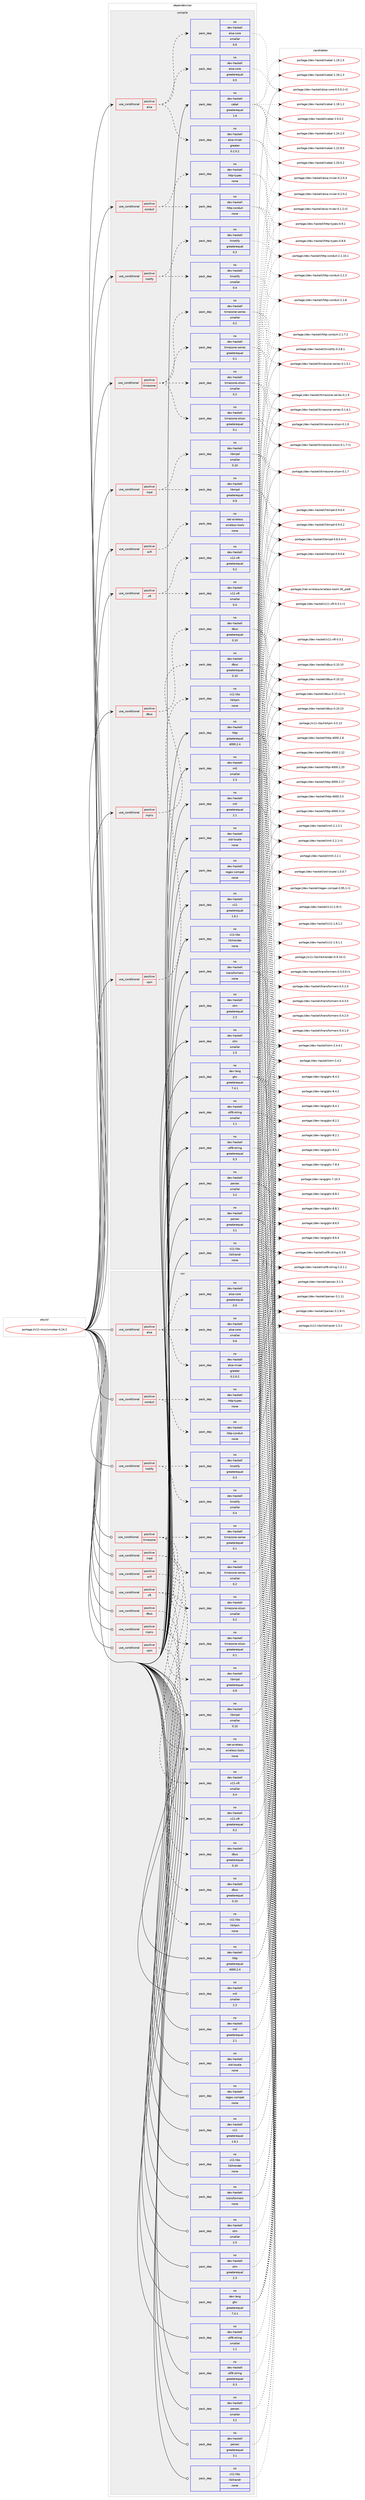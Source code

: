 digraph prolog {

# *************
# Graph options
# *************

newrank=true;
concentrate=true;
compound=true;
graph [rankdir=LR,fontname=Helvetica,fontsize=10,ranksep=1.5];#, ranksep=2.5, nodesep=0.2];
edge  [arrowhead=vee];
node  [fontname=Helvetica,fontsize=10];

# **********
# The ebuild
# **********

subgraph cluster_leftcol {
color=gray;
rank=same;
label=<<i>ebuild</i>>;
id [label="portage://x11-misc/xmobar-0.24.2", color=red, width=4, href="../x11-misc/xmobar-0.24.2.svg"];
}

# ****************
# The dependencies
# ****************

subgraph cluster_midcol {
color=gray;
label=<<i>dependencies</i>>;
subgraph cluster_compile {
fillcolor="#eeeeee";
style=filled;
label=<<i>compile</i>>;
subgraph cond1480 {
dependency10582 [label=<<TABLE BORDER="0" CELLBORDER="1" CELLSPACING="0" CELLPADDING="4"><TR><TD ROWSPAN="3" CELLPADDING="10">use_conditional</TD></TR><TR><TD>positive</TD></TR><TR><TD>alsa</TD></TR></TABLE>>, shape=none, color=red];
subgraph pack8914 {
dependency10583 [label=<<TABLE BORDER="0" CELLBORDER="1" CELLSPACING="0" CELLPADDING="4" WIDTH="220"><TR><TD ROWSPAN="6" CELLPADDING="30">pack_dep</TD></TR><TR><TD WIDTH="110">no</TD></TR><TR><TD>dev-haskell</TD></TR><TR><TD>alsa-core</TD></TR><TR><TD>greaterequal</TD></TR><TR><TD>0.5</TD></TR></TABLE>>, shape=none, color=blue];
}
dependency10582:e -> dependency10583:w [weight=20,style="dashed",arrowhead="vee"];
subgraph pack8915 {
dependency10584 [label=<<TABLE BORDER="0" CELLBORDER="1" CELLSPACING="0" CELLPADDING="4" WIDTH="220"><TR><TD ROWSPAN="6" CELLPADDING="30">pack_dep</TD></TR><TR><TD WIDTH="110">no</TD></TR><TR><TD>dev-haskell</TD></TR><TR><TD>alsa-core</TD></TR><TR><TD>smaller</TD></TR><TR><TD>0.6</TD></TR></TABLE>>, shape=none, color=blue];
}
dependency10582:e -> dependency10584:w [weight=20,style="dashed",arrowhead="vee"];
subgraph pack8916 {
dependency10585 [label=<<TABLE BORDER="0" CELLBORDER="1" CELLSPACING="0" CELLPADDING="4" WIDTH="220"><TR><TD ROWSPAN="6" CELLPADDING="30">pack_dep</TD></TR><TR><TD WIDTH="110">no</TD></TR><TR><TD>dev-haskell</TD></TR><TR><TD>alsa-mixer</TD></TR><TR><TD>greater</TD></TR><TR><TD>0.2.0.2</TD></TR></TABLE>>, shape=none, color=blue];
}
dependency10582:e -> dependency10585:w [weight=20,style="dashed",arrowhead="vee"];
}
id:e -> dependency10582:w [weight=20,style="solid",arrowhead="vee"];
subgraph cond1481 {
dependency10586 [label=<<TABLE BORDER="0" CELLBORDER="1" CELLSPACING="0" CELLPADDING="4"><TR><TD ROWSPAN="3" CELLPADDING="10">use_conditional</TD></TR><TR><TD>positive</TD></TR><TR><TD>conduit</TD></TR></TABLE>>, shape=none, color=red];
subgraph pack8917 {
dependency10587 [label=<<TABLE BORDER="0" CELLBORDER="1" CELLSPACING="0" CELLPADDING="4" WIDTH="220"><TR><TD ROWSPAN="6" CELLPADDING="30">pack_dep</TD></TR><TR><TD WIDTH="110">no</TD></TR><TR><TD>dev-haskell</TD></TR><TR><TD>http-conduit</TD></TR><TR><TD>none</TD></TR><TR><TD></TD></TR></TABLE>>, shape=none, color=blue];
}
dependency10586:e -> dependency10587:w [weight=20,style="dashed",arrowhead="vee"];
subgraph pack8918 {
dependency10588 [label=<<TABLE BORDER="0" CELLBORDER="1" CELLSPACING="0" CELLPADDING="4" WIDTH="220"><TR><TD ROWSPAN="6" CELLPADDING="30">pack_dep</TD></TR><TR><TD WIDTH="110">no</TD></TR><TR><TD>dev-haskell</TD></TR><TR><TD>http-types</TD></TR><TR><TD>none</TD></TR><TR><TD></TD></TR></TABLE>>, shape=none, color=blue];
}
dependency10586:e -> dependency10588:w [weight=20,style="dashed",arrowhead="vee"];
}
id:e -> dependency10586:w [weight=20,style="solid",arrowhead="vee"];
subgraph cond1482 {
dependency10589 [label=<<TABLE BORDER="0" CELLBORDER="1" CELLSPACING="0" CELLPADDING="4"><TR><TD ROWSPAN="3" CELLPADDING="10">use_conditional</TD></TR><TR><TD>positive</TD></TR><TR><TD>dbus</TD></TR></TABLE>>, shape=none, color=red];
subgraph pack8919 {
dependency10590 [label=<<TABLE BORDER="0" CELLBORDER="1" CELLSPACING="0" CELLPADDING="4" WIDTH="220"><TR><TD ROWSPAN="6" CELLPADDING="30">pack_dep</TD></TR><TR><TD WIDTH="110">no</TD></TR><TR><TD>dev-haskell</TD></TR><TR><TD>dbus</TD></TR><TR><TD>greaterequal</TD></TR><TR><TD>0.10</TD></TR></TABLE>>, shape=none, color=blue];
}
dependency10589:e -> dependency10590:w [weight=20,style="dashed",arrowhead="vee"];
}
id:e -> dependency10589:w [weight=20,style="solid",arrowhead="vee"];
subgraph cond1483 {
dependency10591 [label=<<TABLE BORDER="0" CELLBORDER="1" CELLSPACING="0" CELLPADDING="4"><TR><TD ROWSPAN="3" CELLPADDING="10">use_conditional</TD></TR><TR><TD>positive</TD></TR><TR><TD>inotify</TD></TR></TABLE>>, shape=none, color=red];
subgraph pack8920 {
dependency10592 [label=<<TABLE BORDER="0" CELLBORDER="1" CELLSPACING="0" CELLPADDING="4" WIDTH="220"><TR><TD ROWSPAN="6" CELLPADDING="30">pack_dep</TD></TR><TR><TD WIDTH="110">no</TD></TR><TR><TD>dev-haskell</TD></TR><TR><TD>hinotify</TD></TR><TR><TD>greaterequal</TD></TR><TR><TD>0.3</TD></TR></TABLE>>, shape=none, color=blue];
}
dependency10591:e -> dependency10592:w [weight=20,style="dashed",arrowhead="vee"];
subgraph pack8921 {
dependency10593 [label=<<TABLE BORDER="0" CELLBORDER="1" CELLSPACING="0" CELLPADDING="4" WIDTH="220"><TR><TD ROWSPAN="6" CELLPADDING="30">pack_dep</TD></TR><TR><TD WIDTH="110">no</TD></TR><TR><TD>dev-haskell</TD></TR><TR><TD>hinotify</TD></TR><TR><TD>smaller</TD></TR><TR><TD>0.4</TD></TR></TABLE>>, shape=none, color=blue];
}
dependency10591:e -> dependency10593:w [weight=20,style="dashed",arrowhead="vee"];
}
id:e -> dependency10591:w [weight=20,style="solid",arrowhead="vee"];
subgraph cond1484 {
dependency10594 [label=<<TABLE BORDER="0" CELLBORDER="1" CELLSPACING="0" CELLPADDING="4"><TR><TD ROWSPAN="3" CELLPADDING="10">use_conditional</TD></TR><TR><TD>positive</TD></TR><TR><TD>mpd</TD></TR></TABLE>>, shape=none, color=red];
subgraph pack8922 {
dependency10595 [label=<<TABLE BORDER="0" CELLBORDER="1" CELLSPACING="0" CELLPADDING="4" WIDTH="220"><TR><TD ROWSPAN="6" CELLPADDING="30">pack_dep</TD></TR><TR><TD WIDTH="110">no</TD></TR><TR><TD>dev-haskell</TD></TR><TR><TD>libmpd</TD></TR><TR><TD>greaterequal</TD></TR><TR><TD>0.9</TD></TR></TABLE>>, shape=none, color=blue];
}
dependency10594:e -> dependency10595:w [weight=20,style="dashed",arrowhead="vee"];
subgraph pack8923 {
dependency10596 [label=<<TABLE BORDER="0" CELLBORDER="1" CELLSPACING="0" CELLPADDING="4" WIDTH="220"><TR><TD ROWSPAN="6" CELLPADDING="30">pack_dep</TD></TR><TR><TD WIDTH="110">no</TD></TR><TR><TD>dev-haskell</TD></TR><TR><TD>libmpd</TD></TR><TR><TD>smaller</TD></TR><TR><TD>0.10</TD></TR></TABLE>>, shape=none, color=blue];
}
dependency10594:e -> dependency10596:w [weight=20,style="dashed",arrowhead="vee"];
}
id:e -> dependency10594:w [weight=20,style="solid",arrowhead="vee"];
subgraph cond1485 {
dependency10597 [label=<<TABLE BORDER="0" CELLBORDER="1" CELLSPACING="0" CELLPADDING="4"><TR><TD ROWSPAN="3" CELLPADDING="10">use_conditional</TD></TR><TR><TD>positive</TD></TR><TR><TD>mpris</TD></TR></TABLE>>, shape=none, color=red];
subgraph pack8924 {
dependency10598 [label=<<TABLE BORDER="0" CELLBORDER="1" CELLSPACING="0" CELLPADDING="4" WIDTH="220"><TR><TD ROWSPAN="6" CELLPADDING="30">pack_dep</TD></TR><TR><TD WIDTH="110">no</TD></TR><TR><TD>dev-haskell</TD></TR><TR><TD>dbus</TD></TR><TR><TD>greaterequal</TD></TR><TR><TD>0.10</TD></TR></TABLE>>, shape=none, color=blue];
}
dependency10597:e -> dependency10598:w [weight=20,style="dashed",arrowhead="vee"];
}
id:e -> dependency10597:w [weight=20,style="solid",arrowhead="vee"];
subgraph cond1486 {
dependency10599 [label=<<TABLE BORDER="0" CELLBORDER="1" CELLSPACING="0" CELLPADDING="4"><TR><TD ROWSPAN="3" CELLPADDING="10">use_conditional</TD></TR><TR><TD>positive</TD></TR><TR><TD>timezone</TD></TR></TABLE>>, shape=none, color=red];
subgraph pack8925 {
dependency10600 [label=<<TABLE BORDER="0" CELLBORDER="1" CELLSPACING="0" CELLPADDING="4" WIDTH="220"><TR><TD ROWSPAN="6" CELLPADDING="30">pack_dep</TD></TR><TR><TD WIDTH="110">no</TD></TR><TR><TD>dev-haskell</TD></TR><TR><TD>timezone-olson</TD></TR><TR><TD>greaterequal</TD></TR><TR><TD>0.1</TD></TR></TABLE>>, shape=none, color=blue];
}
dependency10599:e -> dependency10600:w [weight=20,style="dashed",arrowhead="vee"];
subgraph pack8926 {
dependency10601 [label=<<TABLE BORDER="0" CELLBORDER="1" CELLSPACING="0" CELLPADDING="4" WIDTH="220"><TR><TD ROWSPAN="6" CELLPADDING="30">pack_dep</TD></TR><TR><TD WIDTH="110">no</TD></TR><TR><TD>dev-haskell</TD></TR><TR><TD>timezone-olson</TD></TR><TR><TD>smaller</TD></TR><TR><TD>0.2</TD></TR></TABLE>>, shape=none, color=blue];
}
dependency10599:e -> dependency10601:w [weight=20,style="dashed",arrowhead="vee"];
subgraph pack8927 {
dependency10602 [label=<<TABLE BORDER="0" CELLBORDER="1" CELLSPACING="0" CELLPADDING="4" WIDTH="220"><TR><TD ROWSPAN="6" CELLPADDING="30">pack_dep</TD></TR><TR><TD WIDTH="110">no</TD></TR><TR><TD>dev-haskell</TD></TR><TR><TD>timezone-series</TD></TR><TR><TD>greaterequal</TD></TR><TR><TD>0.1</TD></TR></TABLE>>, shape=none, color=blue];
}
dependency10599:e -> dependency10602:w [weight=20,style="dashed",arrowhead="vee"];
subgraph pack8928 {
dependency10603 [label=<<TABLE BORDER="0" CELLBORDER="1" CELLSPACING="0" CELLPADDING="4" WIDTH="220"><TR><TD ROWSPAN="6" CELLPADDING="30">pack_dep</TD></TR><TR><TD WIDTH="110">no</TD></TR><TR><TD>dev-haskell</TD></TR><TR><TD>timezone-series</TD></TR><TR><TD>smaller</TD></TR><TR><TD>0.2</TD></TR></TABLE>>, shape=none, color=blue];
}
dependency10599:e -> dependency10603:w [weight=20,style="dashed",arrowhead="vee"];
}
id:e -> dependency10599:w [weight=20,style="solid",arrowhead="vee"];
subgraph cond1487 {
dependency10604 [label=<<TABLE BORDER="0" CELLBORDER="1" CELLSPACING="0" CELLPADDING="4"><TR><TD ROWSPAN="3" CELLPADDING="10">use_conditional</TD></TR><TR><TD>positive</TD></TR><TR><TD>wifi</TD></TR></TABLE>>, shape=none, color=red];
subgraph pack8929 {
dependency10605 [label=<<TABLE BORDER="0" CELLBORDER="1" CELLSPACING="0" CELLPADDING="4" WIDTH="220"><TR><TD ROWSPAN="6" CELLPADDING="30">pack_dep</TD></TR><TR><TD WIDTH="110">no</TD></TR><TR><TD>net-wireless</TD></TR><TR><TD>wireless-tools</TD></TR><TR><TD>none</TD></TR><TR><TD></TD></TR></TABLE>>, shape=none, color=blue];
}
dependency10604:e -> dependency10605:w [weight=20,style="dashed",arrowhead="vee"];
}
id:e -> dependency10604:w [weight=20,style="solid",arrowhead="vee"];
subgraph cond1488 {
dependency10606 [label=<<TABLE BORDER="0" CELLBORDER="1" CELLSPACING="0" CELLPADDING="4"><TR><TD ROWSPAN="3" CELLPADDING="10">use_conditional</TD></TR><TR><TD>positive</TD></TR><TR><TD>xft</TD></TR></TABLE>>, shape=none, color=red];
subgraph pack8930 {
dependency10607 [label=<<TABLE BORDER="0" CELLBORDER="1" CELLSPACING="0" CELLPADDING="4" WIDTH="220"><TR><TD ROWSPAN="6" CELLPADDING="30">pack_dep</TD></TR><TR><TD WIDTH="110">no</TD></TR><TR><TD>dev-haskell</TD></TR><TR><TD>x11-xft</TD></TR><TR><TD>greaterequal</TD></TR><TR><TD>0.2</TD></TR></TABLE>>, shape=none, color=blue];
}
dependency10606:e -> dependency10607:w [weight=20,style="dashed",arrowhead="vee"];
subgraph pack8931 {
dependency10608 [label=<<TABLE BORDER="0" CELLBORDER="1" CELLSPACING="0" CELLPADDING="4" WIDTH="220"><TR><TD ROWSPAN="6" CELLPADDING="30">pack_dep</TD></TR><TR><TD WIDTH="110">no</TD></TR><TR><TD>dev-haskell</TD></TR><TR><TD>x11-xft</TD></TR><TR><TD>smaller</TD></TR><TR><TD>0.4</TD></TR></TABLE>>, shape=none, color=blue];
}
dependency10606:e -> dependency10608:w [weight=20,style="dashed",arrowhead="vee"];
}
id:e -> dependency10606:w [weight=20,style="solid",arrowhead="vee"];
subgraph cond1489 {
dependency10609 [label=<<TABLE BORDER="0" CELLBORDER="1" CELLSPACING="0" CELLPADDING="4"><TR><TD ROWSPAN="3" CELLPADDING="10">use_conditional</TD></TR><TR><TD>positive</TD></TR><TR><TD>xpm</TD></TR></TABLE>>, shape=none, color=red];
subgraph pack8932 {
dependency10610 [label=<<TABLE BORDER="0" CELLBORDER="1" CELLSPACING="0" CELLPADDING="4" WIDTH="220"><TR><TD ROWSPAN="6" CELLPADDING="30">pack_dep</TD></TR><TR><TD WIDTH="110">no</TD></TR><TR><TD>x11-libs</TD></TR><TR><TD>libXpm</TD></TR><TR><TD>none</TD></TR><TR><TD></TD></TR></TABLE>>, shape=none, color=blue];
}
dependency10609:e -> dependency10610:w [weight=20,style="dashed",arrowhead="vee"];
}
id:e -> dependency10609:w [weight=20,style="solid",arrowhead="vee"];
subgraph pack8933 {
dependency10611 [label=<<TABLE BORDER="0" CELLBORDER="1" CELLSPACING="0" CELLPADDING="4" WIDTH="220"><TR><TD ROWSPAN="6" CELLPADDING="30">pack_dep</TD></TR><TR><TD WIDTH="110">no</TD></TR><TR><TD>dev-haskell</TD></TR><TR><TD>cabal</TD></TR><TR><TD>greaterequal</TD></TR><TR><TD>1.6</TD></TR></TABLE>>, shape=none, color=blue];
}
id:e -> dependency10611:w [weight=20,style="solid",arrowhead="vee"];
subgraph pack8934 {
dependency10612 [label=<<TABLE BORDER="0" CELLBORDER="1" CELLSPACING="0" CELLPADDING="4" WIDTH="220"><TR><TD ROWSPAN="6" CELLPADDING="30">pack_dep</TD></TR><TR><TD WIDTH="110">no</TD></TR><TR><TD>dev-haskell</TD></TR><TR><TD>http</TD></TR><TR><TD>greaterequal</TD></TR><TR><TD>4000.2.4</TD></TR></TABLE>>, shape=none, color=blue];
}
id:e -> dependency10612:w [weight=20,style="solid",arrowhead="vee"];
subgraph pack8935 {
dependency10613 [label=<<TABLE BORDER="0" CELLBORDER="1" CELLSPACING="0" CELLPADDING="4" WIDTH="220"><TR><TD ROWSPAN="6" CELLPADDING="30">pack_dep</TD></TR><TR><TD WIDTH="110">no</TD></TR><TR><TD>dev-haskell</TD></TR><TR><TD>mtl</TD></TR><TR><TD>greaterequal</TD></TR><TR><TD>2.1</TD></TR></TABLE>>, shape=none, color=blue];
}
id:e -> dependency10613:w [weight=20,style="solid",arrowhead="vee"];
subgraph pack8936 {
dependency10614 [label=<<TABLE BORDER="0" CELLBORDER="1" CELLSPACING="0" CELLPADDING="4" WIDTH="220"><TR><TD ROWSPAN="6" CELLPADDING="30">pack_dep</TD></TR><TR><TD WIDTH="110">no</TD></TR><TR><TD>dev-haskell</TD></TR><TR><TD>mtl</TD></TR><TR><TD>smaller</TD></TR><TR><TD>2.3</TD></TR></TABLE>>, shape=none, color=blue];
}
id:e -> dependency10614:w [weight=20,style="solid",arrowhead="vee"];
subgraph pack8937 {
dependency10615 [label=<<TABLE BORDER="0" CELLBORDER="1" CELLSPACING="0" CELLPADDING="4" WIDTH="220"><TR><TD ROWSPAN="6" CELLPADDING="30">pack_dep</TD></TR><TR><TD WIDTH="110">no</TD></TR><TR><TD>dev-haskell</TD></TR><TR><TD>old-locale</TD></TR><TR><TD>none</TD></TR><TR><TD></TD></TR></TABLE>>, shape=none, color=blue];
}
id:e -> dependency10615:w [weight=20,style="solid",arrowhead="vee"];
subgraph pack8938 {
dependency10616 [label=<<TABLE BORDER="0" CELLBORDER="1" CELLSPACING="0" CELLPADDING="4" WIDTH="220"><TR><TD ROWSPAN="6" CELLPADDING="30">pack_dep</TD></TR><TR><TD WIDTH="110">no</TD></TR><TR><TD>dev-haskell</TD></TR><TR><TD>parsec</TD></TR><TR><TD>greaterequal</TD></TR><TR><TD>3.1</TD></TR></TABLE>>, shape=none, color=blue];
}
id:e -> dependency10616:w [weight=20,style="solid",arrowhead="vee"];
subgraph pack8939 {
dependency10617 [label=<<TABLE BORDER="0" CELLBORDER="1" CELLSPACING="0" CELLPADDING="4" WIDTH="220"><TR><TD ROWSPAN="6" CELLPADDING="30">pack_dep</TD></TR><TR><TD WIDTH="110">no</TD></TR><TR><TD>dev-haskell</TD></TR><TR><TD>parsec</TD></TR><TR><TD>smaller</TD></TR><TR><TD>3.2</TD></TR></TABLE>>, shape=none, color=blue];
}
id:e -> dependency10617:w [weight=20,style="solid",arrowhead="vee"];
subgraph pack8940 {
dependency10618 [label=<<TABLE BORDER="0" CELLBORDER="1" CELLSPACING="0" CELLPADDING="4" WIDTH="220"><TR><TD ROWSPAN="6" CELLPADDING="30">pack_dep</TD></TR><TR><TD WIDTH="110">no</TD></TR><TR><TD>dev-haskell</TD></TR><TR><TD>regex-compat</TD></TR><TR><TD>none</TD></TR><TR><TD></TD></TR></TABLE>>, shape=none, color=blue];
}
id:e -> dependency10618:w [weight=20,style="solid",arrowhead="vee"];
subgraph pack8941 {
dependency10619 [label=<<TABLE BORDER="0" CELLBORDER="1" CELLSPACING="0" CELLPADDING="4" WIDTH="220"><TR><TD ROWSPAN="6" CELLPADDING="30">pack_dep</TD></TR><TR><TD WIDTH="110">no</TD></TR><TR><TD>dev-haskell</TD></TR><TR><TD>stm</TD></TR><TR><TD>greaterequal</TD></TR><TR><TD>2.3</TD></TR></TABLE>>, shape=none, color=blue];
}
id:e -> dependency10619:w [weight=20,style="solid",arrowhead="vee"];
subgraph pack8942 {
dependency10620 [label=<<TABLE BORDER="0" CELLBORDER="1" CELLSPACING="0" CELLPADDING="4" WIDTH="220"><TR><TD ROWSPAN="6" CELLPADDING="30">pack_dep</TD></TR><TR><TD WIDTH="110">no</TD></TR><TR><TD>dev-haskell</TD></TR><TR><TD>stm</TD></TR><TR><TD>smaller</TD></TR><TR><TD>2.5</TD></TR></TABLE>>, shape=none, color=blue];
}
id:e -> dependency10620:w [weight=20,style="solid",arrowhead="vee"];
subgraph pack8943 {
dependency10621 [label=<<TABLE BORDER="0" CELLBORDER="1" CELLSPACING="0" CELLPADDING="4" WIDTH="220"><TR><TD ROWSPAN="6" CELLPADDING="30">pack_dep</TD></TR><TR><TD WIDTH="110">no</TD></TR><TR><TD>dev-haskell</TD></TR><TR><TD>transformers</TD></TR><TR><TD>none</TD></TR><TR><TD></TD></TR></TABLE>>, shape=none, color=blue];
}
id:e -> dependency10621:w [weight=20,style="solid",arrowhead="vee"];
subgraph pack8944 {
dependency10622 [label=<<TABLE BORDER="0" CELLBORDER="1" CELLSPACING="0" CELLPADDING="4" WIDTH="220"><TR><TD ROWSPAN="6" CELLPADDING="30">pack_dep</TD></TR><TR><TD WIDTH="110">no</TD></TR><TR><TD>dev-haskell</TD></TR><TR><TD>utf8-string</TD></TR><TR><TD>greaterequal</TD></TR><TR><TD>0.3</TD></TR></TABLE>>, shape=none, color=blue];
}
id:e -> dependency10622:w [weight=20,style="solid",arrowhead="vee"];
subgraph pack8945 {
dependency10623 [label=<<TABLE BORDER="0" CELLBORDER="1" CELLSPACING="0" CELLPADDING="4" WIDTH="220"><TR><TD ROWSPAN="6" CELLPADDING="30">pack_dep</TD></TR><TR><TD WIDTH="110">no</TD></TR><TR><TD>dev-haskell</TD></TR><TR><TD>utf8-string</TD></TR><TR><TD>smaller</TD></TR><TR><TD>1.1</TD></TR></TABLE>>, shape=none, color=blue];
}
id:e -> dependency10623:w [weight=20,style="solid",arrowhead="vee"];
subgraph pack8946 {
dependency10624 [label=<<TABLE BORDER="0" CELLBORDER="1" CELLSPACING="0" CELLPADDING="4" WIDTH="220"><TR><TD ROWSPAN="6" CELLPADDING="30">pack_dep</TD></TR><TR><TD WIDTH="110">no</TD></TR><TR><TD>dev-haskell</TD></TR><TR><TD>x11</TD></TR><TR><TD>greaterequal</TD></TR><TR><TD>1.6.1</TD></TR></TABLE>>, shape=none, color=blue];
}
id:e -> dependency10624:w [weight=20,style="solid",arrowhead="vee"];
subgraph pack8947 {
dependency10625 [label=<<TABLE BORDER="0" CELLBORDER="1" CELLSPACING="0" CELLPADDING="4" WIDTH="220"><TR><TD ROWSPAN="6" CELLPADDING="30">pack_dep</TD></TR><TR><TD WIDTH="110">no</TD></TR><TR><TD>dev-lang</TD></TR><TR><TD>ghc</TD></TR><TR><TD>greaterequal</TD></TR><TR><TD>7.4.1</TD></TR></TABLE>>, shape=none, color=blue];
}
id:e -> dependency10625:w [weight=20,style="solid",arrowhead="vee"];
subgraph pack8948 {
dependency10626 [label=<<TABLE BORDER="0" CELLBORDER="1" CELLSPACING="0" CELLPADDING="4" WIDTH="220"><TR><TD ROWSPAN="6" CELLPADDING="30">pack_dep</TD></TR><TR><TD WIDTH="110">no</TD></TR><TR><TD>x11-libs</TD></TR><TR><TD>libXrandr</TD></TR><TR><TD>none</TD></TR><TR><TD></TD></TR></TABLE>>, shape=none, color=blue];
}
id:e -> dependency10626:w [weight=20,style="solid",arrowhead="vee"];
subgraph pack8949 {
dependency10627 [label=<<TABLE BORDER="0" CELLBORDER="1" CELLSPACING="0" CELLPADDING="4" WIDTH="220"><TR><TD ROWSPAN="6" CELLPADDING="30">pack_dep</TD></TR><TR><TD WIDTH="110">no</TD></TR><TR><TD>x11-libs</TD></TR><TR><TD>libXrender</TD></TR><TR><TD>none</TD></TR><TR><TD></TD></TR></TABLE>>, shape=none, color=blue];
}
id:e -> dependency10627:w [weight=20,style="solid",arrowhead="vee"];
}
subgraph cluster_compileandrun {
fillcolor="#eeeeee";
style=filled;
label=<<i>compile and run</i>>;
}
subgraph cluster_run {
fillcolor="#eeeeee";
style=filled;
label=<<i>run</i>>;
subgraph cond1490 {
dependency10628 [label=<<TABLE BORDER="0" CELLBORDER="1" CELLSPACING="0" CELLPADDING="4"><TR><TD ROWSPAN="3" CELLPADDING="10">use_conditional</TD></TR><TR><TD>positive</TD></TR><TR><TD>alsa</TD></TR></TABLE>>, shape=none, color=red];
subgraph pack8950 {
dependency10629 [label=<<TABLE BORDER="0" CELLBORDER="1" CELLSPACING="0" CELLPADDING="4" WIDTH="220"><TR><TD ROWSPAN="6" CELLPADDING="30">pack_dep</TD></TR><TR><TD WIDTH="110">no</TD></TR><TR><TD>dev-haskell</TD></TR><TR><TD>alsa-core</TD></TR><TR><TD>greaterequal</TD></TR><TR><TD>0.5</TD></TR></TABLE>>, shape=none, color=blue];
}
dependency10628:e -> dependency10629:w [weight=20,style="dashed",arrowhead="vee"];
subgraph pack8951 {
dependency10630 [label=<<TABLE BORDER="0" CELLBORDER="1" CELLSPACING="0" CELLPADDING="4" WIDTH="220"><TR><TD ROWSPAN="6" CELLPADDING="30">pack_dep</TD></TR><TR><TD WIDTH="110">no</TD></TR><TR><TD>dev-haskell</TD></TR><TR><TD>alsa-core</TD></TR><TR><TD>smaller</TD></TR><TR><TD>0.6</TD></TR></TABLE>>, shape=none, color=blue];
}
dependency10628:e -> dependency10630:w [weight=20,style="dashed",arrowhead="vee"];
subgraph pack8952 {
dependency10631 [label=<<TABLE BORDER="0" CELLBORDER="1" CELLSPACING="0" CELLPADDING="4" WIDTH="220"><TR><TD ROWSPAN="6" CELLPADDING="30">pack_dep</TD></TR><TR><TD WIDTH="110">no</TD></TR><TR><TD>dev-haskell</TD></TR><TR><TD>alsa-mixer</TD></TR><TR><TD>greater</TD></TR><TR><TD>0.2.0.2</TD></TR></TABLE>>, shape=none, color=blue];
}
dependency10628:e -> dependency10631:w [weight=20,style="dashed",arrowhead="vee"];
}
id:e -> dependency10628:w [weight=20,style="solid",arrowhead="odot"];
subgraph cond1491 {
dependency10632 [label=<<TABLE BORDER="0" CELLBORDER="1" CELLSPACING="0" CELLPADDING="4"><TR><TD ROWSPAN="3" CELLPADDING="10">use_conditional</TD></TR><TR><TD>positive</TD></TR><TR><TD>conduit</TD></TR></TABLE>>, shape=none, color=red];
subgraph pack8953 {
dependency10633 [label=<<TABLE BORDER="0" CELLBORDER="1" CELLSPACING="0" CELLPADDING="4" WIDTH="220"><TR><TD ROWSPAN="6" CELLPADDING="30">pack_dep</TD></TR><TR><TD WIDTH="110">no</TD></TR><TR><TD>dev-haskell</TD></TR><TR><TD>http-conduit</TD></TR><TR><TD>none</TD></TR><TR><TD></TD></TR></TABLE>>, shape=none, color=blue];
}
dependency10632:e -> dependency10633:w [weight=20,style="dashed",arrowhead="vee"];
subgraph pack8954 {
dependency10634 [label=<<TABLE BORDER="0" CELLBORDER="1" CELLSPACING="0" CELLPADDING="4" WIDTH="220"><TR><TD ROWSPAN="6" CELLPADDING="30">pack_dep</TD></TR><TR><TD WIDTH="110">no</TD></TR><TR><TD>dev-haskell</TD></TR><TR><TD>http-types</TD></TR><TR><TD>none</TD></TR><TR><TD></TD></TR></TABLE>>, shape=none, color=blue];
}
dependency10632:e -> dependency10634:w [weight=20,style="dashed",arrowhead="vee"];
}
id:e -> dependency10632:w [weight=20,style="solid",arrowhead="odot"];
subgraph cond1492 {
dependency10635 [label=<<TABLE BORDER="0" CELLBORDER="1" CELLSPACING="0" CELLPADDING="4"><TR><TD ROWSPAN="3" CELLPADDING="10">use_conditional</TD></TR><TR><TD>positive</TD></TR><TR><TD>dbus</TD></TR></TABLE>>, shape=none, color=red];
subgraph pack8955 {
dependency10636 [label=<<TABLE BORDER="0" CELLBORDER="1" CELLSPACING="0" CELLPADDING="4" WIDTH="220"><TR><TD ROWSPAN="6" CELLPADDING="30">pack_dep</TD></TR><TR><TD WIDTH="110">no</TD></TR><TR><TD>dev-haskell</TD></TR><TR><TD>dbus</TD></TR><TR><TD>greaterequal</TD></TR><TR><TD>0.10</TD></TR></TABLE>>, shape=none, color=blue];
}
dependency10635:e -> dependency10636:w [weight=20,style="dashed",arrowhead="vee"];
}
id:e -> dependency10635:w [weight=20,style="solid",arrowhead="odot"];
subgraph cond1493 {
dependency10637 [label=<<TABLE BORDER="0" CELLBORDER="1" CELLSPACING="0" CELLPADDING="4"><TR><TD ROWSPAN="3" CELLPADDING="10">use_conditional</TD></TR><TR><TD>positive</TD></TR><TR><TD>inotify</TD></TR></TABLE>>, shape=none, color=red];
subgraph pack8956 {
dependency10638 [label=<<TABLE BORDER="0" CELLBORDER="1" CELLSPACING="0" CELLPADDING="4" WIDTH="220"><TR><TD ROWSPAN="6" CELLPADDING="30">pack_dep</TD></TR><TR><TD WIDTH="110">no</TD></TR><TR><TD>dev-haskell</TD></TR><TR><TD>hinotify</TD></TR><TR><TD>greaterequal</TD></TR><TR><TD>0.3</TD></TR></TABLE>>, shape=none, color=blue];
}
dependency10637:e -> dependency10638:w [weight=20,style="dashed",arrowhead="vee"];
subgraph pack8957 {
dependency10639 [label=<<TABLE BORDER="0" CELLBORDER="1" CELLSPACING="0" CELLPADDING="4" WIDTH="220"><TR><TD ROWSPAN="6" CELLPADDING="30">pack_dep</TD></TR><TR><TD WIDTH="110">no</TD></TR><TR><TD>dev-haskell</TD></TR><TR><TD>hinotify</TD></TR><TR><TD>smaller</TD></TR><TR><TD>0.4</TD></TR></TABLE>>, shape=none, color=blue];
}
dependency10637:e -> dependency10639:w [weight=20,style="dashed",arrowhead="vee"];
}
id:e -> dependency10637:w [weight=20,style="solid",arrowhead="odot"];
subgraph cond1494 {
dependency10640 [label=<<TABLE BORDER="0" CELLBORDER="1" CELLSPACING="0" CELLPADDING="4"><TR><TD ROWSPAN="3" CELLPADDING="10">use_conditional</TD></TR><TR><TD>positive</TD></TR><TR><TD>mpd</TD></TR></TABLE>>, shape=none, color=red];
subgraph pack8958 {
dependency10641 [label=<<TABLE BORDER="0" CELLBORDER="1" CELLSPACING="0" CELLPADDING="4" WIDTH="220"><TR><TD ROWSPAN="6" CELLPADDING="30">pack_dep</TD></TR><TR><TD WIDTH="110">no</TD></TR><TR><TD>dev-haskell</TD></TR><TR><TD>libmpd</TD></TR><TR><TD>greaterequal</TD></TR><TR><TD>0.9</TD></TR></TABLE>>, shape=none, color=blue];
}
dependency10640:e -> dependency10641:w [weight=20,style="dashed",arrowhead="vee"];
subgraph pack8959 {
dependency10642 [label=<<TABLE BORDER="0" CELLBORDER="1" CELLSPACING="0" CELLPADDING="4" WIDTH="220"><TR><TD ROWSPAN="6" CELLPADDING="30">pack_dep</TD></TR><TR><TD WIDTH="110">no</TD></TR><TR><TD>dev-haskell</TD></TR><TR><TD>libmpd</TD></TR><TR><TD>smaller</TD></TR><TR><TD>0.10</TD></TR></TABLE>>, shape=none, color=blue];
}
dependency10640:e -> dependency10642:w [weight=20,style="dashed",arrowhead="vee"];
}
id:e -> dependency10640:w [weight=20,style="solid",arrowhead="odot"];
subgraph cond1495 {
dependency10643 [label=<<TABLE BORDER="0" CELLBORDER="1" CELLSPACING="0" CELLPADDING="4"><TR><TD ROWSPAN="3" CELLPADDING="10">use_conditional</TD></TR><TR><TD>positive</TD></TR><TR><TD>mpris</TD></TR></TABLE>>, shape=none, color=red];
subgraph pack8960 {
dependency10644 [label=<<TABLE BORDER="0" CELLBORDER="1" CELLSPACING="0" CELLPADDING="4" WIDTH="220"><TR><TD ROWSPAN="6" CELLPADDING="30">pack_dep</TD></TR><TR><TD WIDTH="110">no</TD></TR><TR><TD>dev-haskell</TD></TR><TR><TD>dbus</TD></TR><TR><TD>greaterequal</TD></TR><TR><TD>0.10</TD></TR></TABLE>>, shape=none, color=blue];
}
dependency10643:e -> dependency10644:w [weight=20,style="dashed",arrowhead="vee"];
}
id:e -> dependency10643:w [weight=20,style="solid",arrowhead="odot"];
subgraph cond1496 {
dependency10645 [label=<<TABLE BORDER="0" CELLBORDER="1" CELLSPACING="0" CELLPADDING="4"><TR><TD ROWSPAN="3" CELLPADDING="10">use_conditional</TD></TR><TR><TD>positive</TD></TR><TR><TD>timezone</TD></TR></TABLE>>, shape=none, color=red];
subgraph pack8961 {
dependency10646 [label=<<TABLE BORDER="0" CELLBORDER="1" CELLSPACING="0" CELLPADDING="4" WIDTH="220"><TR><TD ROWSPAN="6" CELLPADDING="30">pack_dep</TD></TR><TR><TD WIDTH="110">no</TD></TR><TR><TD>dev-haskell</TD></TR><TR><TD>timezone-olson</TD></TR><TR><TD>greaterequal</TD></TR><TR><TD>0.1</TD></TR></TABLE>>, shape=none, color=blue];
}
dependency10645:e -> dependency10646:w [weight=20,style="dashed",arrowhead="vee"];
subgraph pack8962 {
dependency10647 [label=<<TABLE BORDER="0" CELLBORDER="1" CELLSPACING="0" CELLPADDING="4" WIDTH="220"><TR><TD ROWSPAN="6" CELLPADDING="30">pack_dep</TD></TR><TR><TD WIDTH="110">no</TD></TR><TR><TD>dev-haskell</TD></TR><TR><TD>timezone-olson</TD></TR><TR><TD>smaller</TD></TR><TR><TD>0.2</TD></TR></TABLE>>, shape=none, color=blue];
}
dependency10645:e -> dependency10647:w [weight=20,style="dashed",arrowhead="vee"];
subgraph pack8963 {
dependency10648 [label=<<TABLE BORDER="0" CELLBORDER="1" CELLSPACING="0" CELLPADDING="4" WIDTH="220"><TR><TD ROWSPAN="6" CELLPADDING="30">pack_dep</TD></TR><TR><TD WIDTH="110">no</TD></TR><TR><TD>dev-haskell</TD></TR><TR><TD>timezone-series</TD></TR><TR><TD>greaterequal</TD></TR><TR><TD>0.1</TD></TR></TABLE>>, shape=none, color=blue];
}
dependency10645:e -> dependency10648:w [weight=20,style="dashed",arrowhead="vee"];
subgraph pack8964 {
dependency10649 [label=<<TABLE BORDER="0" CELLBORDER="1" CELLSPACING="0" CELLPADDING="4" WIDTH="220"><TR><TD ROWSPAN="6" CELLPADDING="30">pack_dep</TD></TR><TR><TD WIDTH="110">no</TD></TR><TR><TD>dev-haskell</TD></TR><TR><TD>timezone-series</TD></TR><TR><TD>smaller</TD></TR><TR><TD>0.2</TD></TR></TABLE>>, shape=none, color=blue];
}
dependency10645:e -> dependency10649:w [weight=20,style="dashed",arrowhead="vee"];
}
id:e -> dependency10645:w [weight=20,style="solid",arrowhead="odot"];
subgraph cond1497 {
dependency10650 [label=<<TABLE BORDER="0" CELLBORDER="1" CELLSPACING="0" CELLPADDING="4"><TR><TD ROWSPAN="3" CELLPADDING="10">use_conditional</TD></TR><TR><TD>positive</TD></TR><TR><TD>wifi</TD></TR></TABLE>>, shape=none, color=red];
subgraph pack8965 {
dependency10651 [label=<<TABLE BORDER="0" CELLBORDER="1" CELLSPACING="0" CELLPADDING="4" WIDTH="220"><TR><TD ROWSPAN="6" CELLPADDING="30">pack_dep</TD></TR><TR><TD WIDTH="110">no</TD></TR><TR><TD>net-wireless</TD></TR><TR><TD>wireless-tools</TD></TR><TR><TD>none</TD></TR><TR><TD></TD></TR></TABLE>>, shape=none, color=blue];
}
dependency10650:e -> dependency10651:w [weight=20,style="dashed",arrowhead="vee"];
}
id:e -> dependency10650:w [weight=20,style="solid",arrowhead="odot"];
subgraph cond1498 {
dependency10652 [label=<<TABLE BORDER="0" CELLBORDER="1" CELLSPACING="0" CELLPADDING="4"><TR><TD ROWSPAN="3" CELLPADDING="10">use_conditional</TD></TR><TR><TD>positive</TD></TR><TR><TD>xft</TD></TR></TABLE>>, shape=none, color=red];
subgraph pack8966 {
dependency10653 [label=<<TABLE BORDER="0" CELLBORDER="1" CELLSPACING="0" CELLPADDING="4" WIDTH="220"><TR><TD ROWSPAN="6" CELLPADDING="30">pack_dep</TD></TR><TR><TD WIDTH="110">no</TD></TR><TR><TD>dev-haskell</TD></TR><TR><TD>x11-xft</TD></TR><TR><TD>greaterequal</TD></TR><TR><TD>0.2</TD></TR></TABLE>>, shape=none, color=blue];
}
dependency10652:e -> dependency10653:w [weight=20,style="dashed",arrowhead="vee"];
subgraph pack8967 {
dependency10654 [label=<<TABLE BORDER="0" CELLBORDER="1" CELLSPACING="0" CELLPADDING="4" WIDTH="220"><TR><TD ROWSPAN="6" CELLPADDING="30">pack_dep</TD></TR><TR><TD WIDTH="110">no</TD></TR><TR><TD>dev-haskell</TD></TR><TR><TD>x11-xft</TD></TR><TR><TD>smaller</TD></TR><TR><TD>0.4</TD></TR></TABLE>>, shape=none, color=blue];
}
dependency10652:e -> dependency10654:w [weight=20,style="dashed",arrowhead="vee"];
}
id:e -> dependency10652:w [weight=20,style="solid",arrowhead="odot"];
subgraph cond1499 {
dependency10655 [label=<<TABLE BORDER="0" CELLBORDER="1" CELLSPACING="0" CELLPADDING="4"><TR><TD ROWSPAN="3" CELLPADDING="10">use_conditional</TD></TR><TR><TD>positive</TD></TR><TR><TD>xpm</TD></TR></TABLE>>, shape=none, color=red];
subgraph pack8968 {
dependency10656 [label=<<TABLE BORDER="0" CELLBORDER="1" CELLSPACING="0" CELLPADDING="4" WIDTH="220"><TR><TD ROWSPAN="6" CELLPADDING="30">pack_dep</TD></TR><TR><TD WIDTH="110">no</TD></TR><TR><TD>x11-libs</TD></TR><TR><TD>libXpm</TD></TR><TR><TD>none</TD></TR><TR><TD></TD></TR></TABLE>>, shape=none, color=blue];
}
dependency10655:e -> dependency10656:w [weight=20,style="dashed",arrowhead="vee"];
}
id:e -> dependency10655:w [weight=20,style="solid",arrowhead="odot"];
subgraph pack8969 {
dependency10657 [label=<<TABLE BORDER="0" CELLBORDER="1" CELLSPACING="0" CELLPADDING="4" WIDTH="220"><TR><TD ROWSPAN="6" CELLPADDING="30">pack_dep</TD></TR><TR><TD WIDTH="110">no</TD></TR><TR><TD>dev-haskell</TD></TR><TR><TD>http</TD></TR><TR><TD>greaterequal</TD></TR><TR><TD>4000.2.4</TD></TR></TABLE>>, shape=none, color=blue];
}
id:e -> dependency10657:w [weight=20,style="solid",arrowhead="odot"];
subgraph pack8970 {
dependency10658 [label=<<TABLE BORDER="0" CELLBORDER="1" CELLSPACING="0" CELLPADDING="4" WIDTH="220"><TR><TD ROWSPAN="6" CELLPADDING="30">pack_dep</TD></TR><TR><TD WIDTH="110">no</TD></TR><TR><TD>dev-haskell</TD></TR><TR><TD>mtl</TD></TR><TR><TD>greaterequal</TD></TR><TR><TD>2.1</TD></TR></TABLE>>, shape=none, color=blue];
}
id:e -> dependency10658:w [weight=20,style="solid",arrowhead="odot"];
subgraph pack8971 {
dependency10659 [label=<<TABLE BORDER="0" CELLBORDER="1" CELLSPACING="0" CELLPADDING="4" WIDTH="220"><TR><TD ROWSPAN="6" CELLPADDING="30">pack_dep</TD></TR><TR><TD WIDTH="110">no</TD></TR><TR><TD>dev-haskell</TD></TR><TR><TD>mtl</TD></TR><TR><TD>smaller</TD></TR><TR><TD>2.3</TD></TR></TABLE>>, shape=none, color=blue];
}
id:e -> dependency10659:w [weight=20,style="solid",arrowhead="odot"];
subgraph pack8972 {
dependency10660 [label=<<TABLE BORDER="0" CELLBORDER="1" CELLSPACING="0" CELLPADDING="4" WIDTH="220"><TR><TD ROWSPAN="6" CELLPADDING="30">pack_dep</TD></TR><TR><TD WIDTH="110">no</TD></TR><TR><TD>dev-haskell</TD></TR><TR><TD>old-locale</TD></TR><TR><TD>none</TD></TR><TR><TD></TD></TR></TABLE>>, shape=none, color=blue];
}
id:e -> dependency10660:w [weight=20,style="solid",arrowhead="odot"];
subgraph pack8973 {
dependency10661 [label=<<TABLE BORDER="0" CELLBORDER="1" CELLSPACING="0" CELLPADDING="4" WIDTH="220"><TR><TD ROWSPAN="6" CELLPADDING="30">pack_dep</TD></TR><TR><TD WIDTH="110">no</TD></TR><TR><TD>dev-haskell</TD></TR><TR><TD>parsec</TD></TR><TR><TD>greaterequal</TD></TR><TR><TD>3.1</TD></TR></TABLE>>, shape=none, color=blue];
}
id:e -> dependency10661:w [weight=20,style="solid",arrowhead="odot"];
subgraph pack8974 {
dependency10662 [label=<<TABLE BORDER="0" CELLBORDER="1" CELLSPACING="0" CELLPADDING="4" WIDTH="220"><TR><TD ROWSPAN="6" CELLPADDING="30">pack_dep</TD></TR><TR><TD WIDTH="110">no</TD></TR><TR><TD>dev-haskell</TD></TR><TR><TD>parsec</TD></TR><TR><TD>smaller</TD></TR><TR><TD>3.2</TD></TR></TABLE>>, shape=none, color=blue];
}
id:e -> dependency10662:w [weight=20,style="solid",arrowhead="odot"];
subgraph pack8975 {
dependency10663 [label=<<TABLE BORDER="0" CELLBORDER="1" CELLSPACING="0" CELLPADDING="4" WIDTH="220"><TR><TD ROWSPAN="6" CELLPADDING="30">pack_dep</TD></TR><TR><TD WIDTH="110">no</TD></TR><TR><TD>dev-haskell</TD></TR><TR><TD>regex-compat</TD></TR><TR><TD>none</TD></TR><TR><TD></TD></TR></TABLE>>, shape=none, color=blue];
}
id:e -> dependency10663:w [weight=20,style="solid",arrowhead="odot"];
subgraph pack8976 {
dependency10664 [label=<<TABLE BORDER="0" CELLBORDER="1" CELLSPACING="0" CELLPADDING="4" WIDTH="220"><TR><TD ROWSPAN="6" CELLPADDING="30">pack_dep</TD></TR><TR><TD WIDTH="110">no</TD></TR><TR><TD>dev-haskell</TD></TR><TR><TD>stm</TD></TR><TR><TD>greaterequal</TD></TR><TR><TD>2.3</TD></TR></TABLE>>, shape=none, color=blue];
}
id:e -> dependency10664:w [weight=20,style="solid",arrowhead="odot"];
subgraph pack8977 {
dependency10665 [label=<<TABLE BORDER="0" CELLBORDER="1" CELLSPACING="0" CELLPADDING="4" WIDTH="220"><TR><TD ROWSPAN="6" CELLPADDING="30">pack_dep</TD></TR><TR><TD WIDTH="110">no</TD></TR><TR><TD>dev-haskell</TD></TR><TR><TD>stm</TD></TR><TR><TD>smaller</TD></TR><TR><TD>2.5</TD></TR></TABLE>>, shape=none, color=blue];
}
id:e -> dependency10665:w [weight=20,style="solid",arrowhead="odot"];
subgraph pack8978 {
dependency10666 [label=<<TABLE BORDER="0" CELLBORDER="1" CELLSPACING="0" CELLPADDING="4" WIDTH="220"><TR><TD ROWSPAN="6" CELLPADDING="30">pack_dep</TD></TR><TR><TD WIDTH="110">no</TD></TR><TR><TD>dev-haskell</TD></TR><TR><TD>transformers</TD></TR><TR><TD>none</TD></TR><TR><TD></TD></TR></TABLE>>, shape=none, color=blue];
}
id:e -> dependency10666:w [weight=20,style="solid",arrowhead="odot"];
subgraph pack8979 {
dependency10667 [label=<<TABLE BORDER="0" CELLBORDER="1" CELLSPACING="0" CELLPADDING="4" WIDTH="220"><TR><TD ROWSPAN="6" CELLPADDING="30">pack_dep</TD></TR><TR><TD WIDTH="110">no</TD></TR><TR><TD>dev-haskell</TD></TR><TR><TD>utf8-string</TD></TR><TR><TD>greaterequal</TD></TR><TR><TD>0.3</TD></TR></TABLE>>, shape=none, color=blue];
}
id:e -> dependency10667:w [weight=20,style="solid",arrowhead="odot"];
subgraph pack8980 {
dependency10668 [label=<<TABLE BORDER="0" CELLBORDER="1" CELLSPACING="0" CELLPADDING="4" WIDTH="220"><TR><TD ROWSPAN="6" CELLPADDING="30">pack_dep</TD></TR><TR><TD WIDTH="110">no</TD></TR><TR><TD>dev-haskell</TD></TR><TR><TD>utf8-string</TD></TR><TR><TD>smaller</TD></TR><TR><TD>1.1</TD></TR></TABLE>>, shape=none, color=blue];
}
id:e -> dependency10668:w [weight=20,style="solid",arrowhead="odot"];
subgraph pack8981 {
dependency10669 [label=<<TABLE BORDER="0" CELLBORDER="1" CELLSPACING="0" CELLPADDING="4" WIDTH="220"><TR><TD ROWSPAN="6" CELLPADDING="30">pack_dep</TD></TR><TR><TD WIDTH="110">no</TD></TR><TR><TD>dev-haskell</TD></TR><TR><TD>x11</TD></TR><TR><TD>greaterequal</TD></TR><TR><TD>1.6.1</TD></TR></TABLE>>, shape=none, color=blue];
}
id:e -> dependency10669:w [weight=20,style="solid",arrowhead="odot"];
subgraph pack8982 {
dependency10670 [label=<<TABLE BORDER="0" CELLBORDER="1" CELLSPACING="0" CELLPADDING="4" WIDTH="220"><TR><TD ROWSPAN="6" CELLPADDING="30">pack_dep</TD></TR><TR><TD WIDTH="110">no</TD></TR><TR><TD>dev-lang</TD></TR><TR><TD>ghc</TD></TR><TR><TD>greaterequal</TD></TR><TR><TD>7.4.1</TD></TR></TABLE>>, shape=none, color=blue];
}
id:e -> dependency10670:w [weight=20,style="solid",arrowhead="odot"];
subgraph pack8983 {
dependency10671 [label=<<TABLE BORDER="0" CELLBORDER="1" CELLSPACING="0" CELLPADDING="4" WIDTH="220"><TR><TD ROWSPAN="6" CELLPADDING="30">pack_dep</TD></TR><TR><TD WIDTH="110">no</TD></TR><TR><TD>x11-libs</TD></TR><TR><TD>libXrandr</TD></TR><TR><TD>none</TD></TR><TR><TD></TD></TR></TABLE>>, shape=none, color=blue];
}
id:e -> dependency10671:w [weight=20,style="solid",arrowhead="odot"];
subgraph pack8984 {
dependency10672 [label=<<TABLE BORDER="0" CELLBORDER="1" CELLSPACING="0" CELLPADDING="4" WIDTH="220"><TR><TD ROWSPAN="6" CELLPADDING="30">pack_dep</TD></TR><TR><TD WIDTH="110">no</TD></TR><TR><TD>x11-libs</TD></TR><TR><TD>libXrender</TD></TR><TR><TD>none</TD></TR><TR><TD></TD></TR></TABLE>>, shape=none, color=blue];
}
id:e -> dependency10672:w [weight=20,style="solid",arrowhead="odot"];
}
}

# **************
# The candidates
# **************

subgraph cluster_choices {
rank=same;
color=gray;
label=<<i>candidates</i>>;

subgraph choice8914 {
color=black;
nodesep=1;
choice1001011184510497115107101108108479710811597459911111410145484653464846494511450 [label="portage://dev-haskell/alsa-core-0.5.0.1-r2", color=red, width=4,href="../dev-haskell/alsa-core-0.5.0.1-r2.svg"];
dependency10583:e -> choice1001011184510497115107101108108479710811597459911111410145484653464846494511450:w [style=dotted,weight="100"];
}
subgraph choice8915 {
color=black;
nodesep=1;
choice1001011184510497115107101108108479710811597459911111410145484653464846494511450 [label="portage://dev-haskell/alsa-core-0.5.0.1-r2", color=red, width=4,href="../dev-haskell/alsa-core-0.5.0.1-r2.svg"];
dependency10584:e -> choice1001011184510497115107101108108479710811597459911111410145484653464846494511450:w [style=dotted,weight="100"];
}
subgraph choice8916 {
color=black;
nodesep=1;
choice1001011184510497115107101108108479710811597451091051201011144548465046484651 [label="portage://dev-haskell/alsa-mixer-0.2.0.3", color=red, width=4,href="../dev-haskell/alsa-mixer-0.2.0.3.svg"];
choice1001011184510497115107101108108479710811597451091051201011144548465046484650 [label="portage://dev-haskell/alsa-mixer-0.2.0.2", color=red, width=4,href="../dev-haskell/alsa-mixer-0.2.0.2.svg"];
choice1001011184510497115107101108108479710811597451091051201011144548464946504511450 [label="portage://dev-haskell/alsa-mixer-0.1.2-r2", color=red, width=4,href="../dev-haskell/alsa-mixer-0.1.2-r2.svg"];
dependency10585:e -> choice1001011184510497115107101108108479710811597451091051201011144548465046484651:w [style=dotted,weight="100"];
dependency10585:e -> choice1001011184510497115107101108108479710811597451091051201011144548465046484650:w [style=dotted,weight="100"];
dependency10585:e -> choice1001011184510497115107101108108479710811597451091051201011144548464946504511450:w [style=dotted,weight="100"];
}
subgraph choice8917 {
color=black;
nodesep=1;
choice1001011184510497115107101108108471041161161124599111110100117105116455046504651 [label="portage://dev-haskell/http-conduit-2.2.3", color=red, width=4,href="../dev-haskell/http-conduit-2.2.3.svg"];
choice1001011184510497115107101108108471041161161124599111110100117105116455046494656 [label="portage://dev-haskell/http-conduit-2.1.8", color=red, width=4,href="../dev-haskell/http-conduit-2.1.8.svg"];
choice10010111845104971151071011081084710411611611245991111101001171051164550464946554650 [label="portage://dev-haskell/http-conduit-2.1.7.2", color=red, width=4,href="../dev-haskell/http-conduit-2.1.7.2.svg"];
choice1001011184510497115107101108108471041161161124599111110100117105116455046494649484649 [label="portage://dev-haskell/http-conduit-2.1.10.1", color=red, width=4,href="../dev-haskell/http-conduit-2.1.10.1.svg"];
dependency10587:e -> choice1001011184510497115107101108108471041161161124599111110100117105116455046504651:w [style=dotted,weight="100"];
dependency10587:e -> choice1001011184510497115107101108108471041161161124599111110100117105116455046494656:w [style=dotted,weight="100"];
dependency10587:e -> choice10010111845104971151071011081084710411611611245991111101001171051164550464946554650:w [style=dotted,weight="100"];
dependency10587:e -> choice1001011184510497115107101108108471041161161124599111110100117105116455046494649484649:w [style=dotted,weight="100"];
}
subgraph choice8918 {
color=black;
nodesep=1;
choice10010111845104971151071011081084710411611611245116121112101115454846574649 [label="portage://dev-haskell/http-types-0.9.1", color=red, width=4,href="../dev-haskell/http-types-0.9.1.svg"];
choice10010111845104971151071011081084710411611611245116121112101115454846564654 [label="portage://dev-haskell/http-types-0.8.6", color=red, width=4,href="../dev-haskell/http-types-0.8.6.svg"];
dependency10588:e -> choice10010111845104971151071011081084710411611611245116121112101115454846574649:w [style=dotted,weight="100"];
dependency10588:e -> choice10010111845104971151071011081084710411611611245116121112101115454846564654:w [style=dotted,weight="100"];
}
subgraph choice8919 {
color=black;
nodesep=1;
choice100101118451049711510710110810847100981171154548464948464951 [label="portage://dev-haskell/dbus-0.10.13", color=red, width=4,href="../dev-haskell/dbus-0.10.13.svg"];
choice100101118451049711510710110810847100981171154548464948464950 [label="portage://dev-haskell/dbus-0.10.12", color=red, width=4,href="../dev-haskell/dbus-0.10.12.svg"];
choice1001011184510497115107101108108471009811711545484649484649494511449 [label="portage://dev-haskell/dbus-0.10.11-r1", color=red, width=4,href="../dev-haskell/dbus-0.10.11-r1.svg"];
choice100101118451049711510710110810847100981171154548464948464948 [label="portage://dev-haskell/dbus-0.10.10", color=red, width=4,href="../dev-haskell/dbus-0.10.10.svg"];
dependency10590:e -> choice100101118451049711510710110810847100981171154548464948464951:w [style=dotted,weight="100"];
dependency10590:e -> choice100101118451049711510710110810847100981171154548464948464950:w [style=dotted,weight="100"];
dependency10590:e -> choice1001011184510497115107101108108471009811711545484649484649494511449:w [style=dotted,weight="100"];
dependency10590:e -> choice100101118451049711510710110810847100981171154548464948464948:w [style=dotted,weight="100"];
}
subgraph choice8920 {
color=black;
nodesep=1;
choice1001011184510497115107101108108471041051101111161051021214548465146564649 [label="portage://dev-haskell/hinotify-0.3.8.1", color=red, width=4,href="../dev-haskell/hinotify-0.3.8.1.svg"];
dependency10592:e -> choice1001011184510497115107101108108471041051101111161051021214548465146564649:w [style=dotted,weight="100"];
}
subgraph choice8921 {
color=black;
nodesep=1;
choice1001011184510497115107101108108471041051101111161051021214548465146564649 [label="portage://dev-haskell/hinotify-0.3.8.1", color=red, width=4,href="../dev-haskell/hinotify-0.3.8.1.svg"];
dependency10593:e -> choice1001011184510497115107101108108471041051101111161051021214548465146564649:w [style=dotted,weight="100"];
}
subgraph choice8922 {
color=black;
nodesep=1;
choice100101118451049711510710110810847108105981091121004548465746484654 [label="portage://dev-haskell/libmpd-0.9.0.6", color=red, width=4,href="../dev-haskell/libmpd-0.9.0.6.svg"];
choice100101118451049711510710110810847108105981091121004548465746484652 [label="portage://dev-haskell/libmpd-0.9.0.4", color=red, width=4,href="../dev-haskell/libmpd-0.9.0.4.svg"];
choice100101118451049711510710110810847108105981091121004548465746484650 [label="portage://dev-haskell/libmpd-0.9.0.2", color=red, width=4,href="../dev-haskell/libmpd-0.9.0.2.svg"];
choice1001011184510497115107101108108471081059810911210045484656464846524511449 [label="portage://dev-haskell/libmpd-0.8.0.4-r1", color=red, width=4,href="../dev-haskell/libmpd-0.8.0.4-r1.svg"];
dependency10595:e -> choice100101118451049711510710110810847108105981091121004548465746484654:w [style=dotted,weight="100"];
dependency10595:e -> choice100101118451049711510710110810847108105981091121004548465746484652:w [style=dotted,weight="100"];
dependency10595:e -> choice100101118451049711510710110810847108105981091121004548465746484650:w [style=dotted,weight="100"];
dependency10595:e -> choice1001011184510497115107101108108471081059810911210045484656464846524511449:w [style=dotted,weight="100"];
}
subgraph choice8923 {
color=black;
nodesep=1;
choice100101118451049711510710110810847108105981091121004548465746484654 [label="portage://dev-haskell/libmpd-0.9.0.6", color=red, width=4,href="../dev-haskell/libmpd-0.9.0.6.svg"];
choice100101118451049711510710110810847108105981091121004548465746484652 [label="portage://dev-haskell/libmpd-0.9.0.4", color=red, width=4,href="../dev-haskell/libmpd-0.9.0.4.svg"];
choice100101118451049711510710110810847108105981091121004548465746484650 [label="portage://dev-haskell/libmpd-0.9.0.2", color=red, width=4,href="../dev-haskell/libmpd-0.9.0.2.svg"];
choice1001011184510497115107101108108471081059810911210045484656464846524511449 [label="portage://dev-haskell/libmpd-0.8.0.4-r1", color=red, width=4,href="../dev-haskell/libmpd-0.8.0.4-r1.svg"];
dependency10596:e -> choice100101118451049711510710110810847108105981091121004548465746484654:w [style=dotted,weight="100"];
dependency10596:e -> choice100101118451049711510710110810847108105981091121004548465746484652:w [style=dotted,weight="100"];
dependency10596:e -> choice100101118451049711510710110810847108105981091121004548465746484650:w [style=dotted,weight="100"];
dependency10596:e -> choice1001011184510497115107101108108471081059810911210045484656464846524511449:w [style=dotted,weight="100"];
}
subgraph choice8924 {
color=black;
nodesep=1;
choice100101118451049711510710110810847100981171154548464948464951 [label="portage://dev-haskell/dbus-0.10.13", color=red, width=4,href="../dev-haskell/dbus-0.10.13.svg"];
choice100101118451049711510710110810847100981171154548464948464950 [label="portage://dev-haskell/dbus-0.10.12", color=red, width=4,href="../dev-haskell/dbus-0.10.12.svg"];
choice1001011184510497115107101108108471009811711545484649484649494511449 [label="portage://dev-haskell/dbus-0.10.11-r1", color=red, width=4,href="../dev-haskell/dbus-0.10.11-r1.svg"];
choice100101118451049711510710110810847100981171154548464948464948 [label="portage://dev-haskell/dbus-0.10.10", color=red, width=4,href="../dev-haskell/dbus-0.10.10.svg"];
dependency10598:e -> choice100101118451049711510710110810847100981171154548464948464951:w [style=dotted,weight="100"];
dependency10598:e -> choice100101118451049711510710110810847100981171154548464948464950:w [style=dotted,weight="100"];
dependency10598:e -> choice1001011184510497115107101108108471009811711545484649484649494511449:w [style=dotted,weight="100"];
dependency10598:e -> choice100101118451049711510710110810847100981171154548464948464948:w [style=dotted,weight="100"];
}
subgraph choice8925 {
color=black;
nodesep=1;
choice10010111845104971151071011081084711610510910112211111010145111108115111110454846494657 [label="portage://dev-haskell/timezone-olson-0.1.9", color=red, width=4,href="../dev-haskell/timezone-olson-0.1.9.svg"];
choice100101118451049711510710110810847116105109101122111110101451111081151111104548464946554511449 [label="portage://dev-haskell/timezone-olson-0.1.7-r1", color=red, width=4,href="../dev-haskell/timezone-olson-0.1.7-r1.svg"];
choice10010111845104971151071011081084711610510910112211111010145111108115111110454846494655 [label="portage://dev-haskell/timezone-olson-0.1.7", color=red, width=4,href="../dev-haskell/timezone-olson-0.1.7.svg"];
dependency10600:e -> choice10010111845104971151071011081084711610510910112211111010145111108115111110454846494657:w [style=dotted,weight="100"];
dependency10600:e -> choice100101118451049711510710110810847116105109101122111110101451111081151111104548464946554511449:w [style=dotted,weight="100"];
dependency10600:e -> choice10010111845104971151071011081084711610510910112211111010145111108115111110454846494655:w [style=dotted,weight="100"];
}
subgraph choice8926 {
color=black;
nodesep=1;
choice10010111845104971151071011081084711610510910112211111010145111108115111110454846494657 [label="portage://dev-haskell/timezone-olson-0.1.9", color=red, width=4,href="../dev-haskell/timezone-olson-0.1.9.svg"];
choice100101118451049711510710110810847116105109101122111110101451111081151111104548464946554511449 [label="portage://dev-haskell/timezone-olson-0.1.7-r1", color=red, width=4,href="../dev-haskell/timezone-olson-0.1.7-r1.svg"];
choice10010111845104971151071011081084711610510910112211111010145111108115111110454846494655 [label="portage://dev-haskell/timezone-olson-0.1.7", color=red, width=4,href="../dev-haskell/timezone-olson-0.1.7.svg"];
dependency10601:e -> choice10010111845104971151071011081084711610510910112211111010145111108115111110454846494657:w [style=dotted,weight="100"];
dependency10601:e -> choice100101118451049711510710110810847116105109101122111110101451111081151111104548464946554511449:w [style=dotted,weight="100"];
dependency10601:e -> choice10010111845104971151071011081084711610510910112211111010145111108115111110454846494655:w [style=dotted,weight="100"];
}
subgraph choice8927 {
color=black;
nodesep=1;
choice10010111845104971151071011081084711610510910112211111010145115101114105101115454846494657 [label="portage://dev-haskell/timezone-series-0.1.9", color=red, width=4,href="../dev-haskell/timezone-series-0.1.9.svg"];
choice100101118451049711510710110810847116105109101122111110101451151011141051011154548464946544649 [label="portage://dev-haskell/timezone-series-0.1.6.1", color=red, width=4,href="../dev-haskell/timezone-series-0.1.6.1.svg"];
choice100101118451049711510710110810847116105109101122111110101451151011141051011154548464946534649 [label="portage://dev-haskell/timezone-series-0.1.5.1", color=red, width=4,href="../dev-haskell/timezone-series-0.1.5.1.svg"];
dependency10602:e -> choice10010111845104971151071011081084711610510910112211111010145115101114105101115454846494657:w [style=dotted,weight="100"];
dependency10602:e -> choice100101118451049711510710110810847116105109101122111110101451151011141051011154548464946544649:w [style=dotted,weight="100"];
dependency10602:e -> choice100101118451049711510710110810847116105109101122111110101451151011141051011154548464946534649:w [style=dotted,weight="100"];
}
subgraph choice8928 {
color=black;
nodesep=1;
choice10010111845104971151071011081084711610510910112211111010145115101114105101115454846494657 [label="portage://dev-haskell/timezone-series-0.1.9", color=red, width=4,href="../dev-haskell/timezone-series-0.1.9.svg"];
choice100101118451049711510710110810847116105109101122111110101451151011141051011154548464946544649 [label="portage://dev-haskell/timezone-series-0.1.6.1", color=red, width=4,href="../dev-haskell/timezone-series-0.1.6.1.svg"];
choice100101118451049711510710110810847116105109101122111110101451151011141051011154548464946534649 [label="portage://dev-haskell/timezone-series-0.1.5.1", color=red, width=4,href="../dev-haskell/timezone-series-0.1.5.1.svg"];
dependency10603:e -> choice10010111845104971151071011081084711610510910112211111010145115101114105101115454846494657:w [style=dotted,weight="100"];
dependency10603:e -> choice100101118451049711510710110810847116105109101122111110101451151011141051011154548464946544649:w [style=dotted,weight="100"];
dependency10603:e -> choice100101118451049711510710110810847116105109101122111110101451151011141051011154548464946534649:w [style=dotted,weight="100"];
}
subgraph choice8929 {
color=black;
nodesep=1;
choice1101011164511910511410110810111511547119105114101108101115115451161111111081154551489511211410157 [label="portage://net-wireless/wireless-tools-30_pre9", color=red, width=4,href="../net-wireless/wireless-tools-30_pre9.svg"];
dependency10605:e -> choice1101011164511910511410110810111511547119105114101108101115115451161111111081154551489511211410157:w [style=dotted,weight="100"];
}
subgraph choice8930 {
color=black;
nodesep=1;
choice1001011184510497115107101108108471204949451201021164548465146494511449 [label="portage://dev-haskell/x11-xft-0.3.1-r1", color=red, width=4,href="../dev-haskell/x11-xft-0.3.1-r1.svg"];
choice100101118451049711510710110810847120494945120102116454846514649 [label="portage://dev-haskell/x11-xft-0.3.1", color=red, width=4,href="../dev-haskell/x11-xft-0.3.1.svg"];
dependency10607:e -> choice1001011184510497115107101108108471204949451201021164548465146494511449:w [style=dotted,weight="100"];
dependency10607:e -> choice100101118451049711510710110810847120494945120102116454846514649:w [style=dotted,weight="100"];
}
subgraph choice8931 {
color=black;
nodesep=1;
choice1001011184510497115107101108108471204949451201021164548465146494511449 [label="portage://dev-haskell/x11-xft-0.3.1-r1", color=red, width=4,href="../dev-haskell/x11-xft-0.3.1-r1.svg"];
choice100101118451049711510710110810847120494945120102116454846514649 [label="portage://dev-haskell/x11-xft-0.3.1", color=red, width=4,href="../dev-haskell/x11-xft-0.3.1.svg"];
dependency10608:e -> choice1001011184510497115107101108108471204949451201021164548465146494511449:w [style=dotted,weight="100"];
dependency10608:e -> choice100101118451049711510710110810847120494945120102116454846514649:w [style=dotted,weight="100"];
}
subgraph choice8932 {
color=black;
nodesep=1;
choice1204949451081059811547108105988811210945514653464951 [label="portage://x11-libs/libXpm-3.5.13", color=red, width=4,href="../x11-libs/libXpm-3.5.13.svg"];
dependency10610:e -> choice1204949451081059811547108105988811210945514653464951:w [style=dotted,weight="100"];
}
subgraph choice8933 {
color=black;
nodesep=1;
choice100101118451049711510710110810847999798971084550464846484650 [label="portage://dev-haskell/cabal-2.0.0.2", color=red, width=4,href="../dev-haskell/cabal-2.0.0.2.svg"];
choice10010111845104971151071011081084799979897108454946505246504648 [label="portage://dev-haskell/cabal-1.24.2.0", color=red, width=4,href="../dev-haskell/cabal-1.24.2.0.svg"];
choice10010111845104971151071011081084799979897108454946505046564648 [label="portage://dev-haskell/cabal-1.22.8.0", color=red, width=4,href="../dev-haskell/cabal-1.22.8.0.svg"];
choice10010111845104971151071011081084799979897108454946504846484650 [label="portage://dev-haskell/cabal-1.20.0.2", color=red, width=4,href="../dev-haskell/cabal-1.20.0.2.svg"];
choice10010111845104971151071011081084799979897108454946495646494653 [label="portage://dev-haskell/cabal-1.18.1.5", color=red, width=4,href="../dev-haskell/cabal-1.18.1.5.svg"];
choice10010111845104971151071011081084799979897108454946495646494651 [label="portage://dev-haskell/cabal-1.18.1.3", color=red, width=4,href="../dev-haskell/cabal-1.18.1.3.svg"];
choice10010111845104971151071011081084799979897108454946495646494650 [label="portage://dev-haskell/cabal-1.18.1.2", color=red, width=4,href="../dev-haskell/cabal-1.18.1.2.svg"];
dependency10611:e -> choice100101118451049711510710110810847999798971084550464846484650:w [style=dotted,weight="100"];
dependency10611:e -> choice10010111845104971151071011081084799979897108454946505246504648:w [style=dotted,weight="100"];
dependency10611:e -> choice10010111845104971151071011081084799979897108454946505046564648:w [style=dotted,weight="100"];
dependency10611:e -> choice10010111845104971151071011081084799979897108454946504846484650:w [style=dotted,weight="100"];
dependency10611:e -> choice10010111845104971151071011081084799979897108454946495646494653:w [style=dotted,weight="100"];
dependency10611:e -> choice10010111845104971151071011081084799979897108454946495646494651:w [style=dotted,weight="100"];
dependency10611:e -> choice10010111845104971151071011081084799979897108454946495646494650:w [style=dotted,weight="100"];
}
subgraph choice8934 {
color=black;
nodesep=1;
choice100101118451049711510710110810847104116116112455248484846514653 [label="portage://dev-haskell/http-4000.3.5", color=red, width=4,href="../dev-haskell/http-4000.3.5.svg"];
choice10010111845104971151071011081084710411611611245524848484651464952 [label="portage://dev-haskell/http-4000.3.14", color=red, width=4,href="../dev-haskell/http-4000.3.14.svg"];
choice100101118451049711510710110810847104116116112455248484846504656 [label="portage://dev-haskell/http-4000.2.8", color=red, width=4,href="../dev-haskell/http-4000.2.8.svg"];
choice10010111845104971151071011081084710411611611245524848484650465050 [label="portage://dev-haskell/http-4000.2.22", color=red, width=4,href="../dev-haskell/http-4000.2.22.svg"];
choice10010111845104971151071011081084710411611611245524848484650465048 [label="portage://dev-haskell/http-4000.2.20", color=red, width=4,href="../dev-haskell/http-4000.2.20.svg"];
choice10010111845104971151071011081084710411611611245524848484650464955 [label="portage://dev-haskell/http-4000.2.17", color=red, width=4,href="../dev-haskell/http-4000.2.17.svg"];
dependency10612:e -> choice100101118451049711510710110810847104116116112455248484846514653:w [style=dotted,weight="100"];
dependency10612:e -> choice10010111845104971151071011081084710411611611245524848484651464952:w [style=dotted,weight="100"];
dependency10612:e -> choice100101118451049711510710110810847104116116112455248484846504656:w [style=dotted,weight="100"];
dependency10612:e -> choice10010111845104971151071011081084710411611611245524848484650465050:w [style=dotted,weight="100"];
dependency10612:e -> choice10010111845104971151071011081084710411611611245524848484650465048:w [style=dotted,weight="100"];
dependency10612:e -> choice10010111845104971151071011081084710411611611245524848484650464955:w [style=dotted,weight="100"];
}
subgraph choice8935 {
color=black;
nodesep=1;
choice1001011184510497115107101108108471091161084550465046494511449 [label="portage://dev-haskell/mtl-2.2.1-r1", color=red, width=4,href="../dev-haskell/mtl-2.2.1-r1.svg"];
choice100101118451049711510710110810847109116108455046504649 [label="portage://dev-haskell/mtl-2.2.1", color=red, width=4,href="../dev-haskell/mtl-2.2.1.svg"];
choice1001011184510497115107101108108471091161084550464946514649 [label="portage://dev-haskell/mtl-2.1.3.1", color=red, width=4,href="../dev-haskell/mtl-2.1.3.1.svg"];
dependency10613:e -> choice1001011184510497115107101108108471091161084550465046494511449:w [style=dotted,weight="100"];
dependency10613:e -> choice100101118451049711510710110810847109116108455046504649:w [style=dotted,weight="100"];
dependency10613:e -> choice1001011184510497115107101108108471091161084550464946514649:w [style=dotted,weight="100"];
}
subgraph choice8936 {
color=black;
nodesep=1;
choice1001011184510497115107101108108471091161084550465046494511449 [label="portage://dev-haskell/mtl-2.2.1-r1", color=red, width=4,href="../dev-haskell/mtl-2.2.1-r1.svg"];
choice100101118451049711510710110810847109116108455046504649 [label="portage://dev-haskell/mtl-2.2.1", color=red, width=4,href="../dev-haskell/mtl-2.2.1.svg"];
choice1001011184510497115107101108108471091161084550464946514649 [label="portage://dev-haskell/mtl-2.1.3.1", color=red, width=4,href="../dev-haskell/mtl-2.1.3.1.svg"];
dependency10614:e -> choice1001011184510497115107101108108471091161084550465046494511449:w [style=dotted,weight="100"];
dependency10614:e -> choice100101118451049711510710110810847109116108455046504649:w [style=dotted,weight="100"];
dependency10614:e -> choice1001011184510497115107101108108471091161084550464946514649:w [style=dotted,weight="100"];
}
subgraph choice8937 {
color=black;
nodesep=1;
choice1001011184510497115107101108108471111081004510811199971081014549464846484655 [label="portage://dev-haskell/old-locale-1.0.0.7", color=red, width=4,href="../dev-haskell/old-locale-1.0.0.7.svg"];
dependency10615:e -> choice1001011184510497115107101108108471111081004510811199971081014549464846484655:w [style=dotted,weight="100"];
}
subgraph choice8938 {
color=black;
nodesep=1;
choice10010111845104971151071011081084711297114115101994551464946574511449 [label="portage://dev-haskell/parsec-3.1.9-r1", color=red, width=4,href="../dev-haskell/parsec-3.1.9-r1.svg"];
choice1001011184510497115107101108108471129711411510199455146494653 [label="portage://dev-haskell/parsec-3.1.5", color=red, width=4,href="../dev-haskell/parsec-3.1.5.svg"];
choice100101118451049711510710110810847112971141151019945514649464949 [label="portage://dev-haskell/parsec-3.1.11", color=red, width=4,href="../dev-haskell/parsec-3.1.11.svg"];
dependency10616:e -> choice10010111845104971151071011081084711297114115101994551464946574511449:w [style=dotted,weight="100"];
dependency10616:e -> choice1001011184510497115107101108108471129711411510199455146494653:w [style=dotted,weight="100"];
dependency10616:e -> choice100101118451049711510710110810847112971141151019945514649464949:w [style=dotted,weight="100"];
}
subgraph choice8939 {
color=black;
nodesep=1;
choice10010111845104971151071011081084711297114115101994551464946574511449 [label="portage://dev-haskell/parsec-3.1.9-r1", color=red, width=4,href="../dev-haskell/parsec-3.1.9-r1.svg"];
choice1001011184510497115107101108108471129711411510199455146494653 [label="portage://dev-haskell/parsec-3.1.5", color=red, width=4,href="../dev-haskell/parsec-3.1.5.svg"];
choice100101118451049711510710110810847112971141151019945514649464949 [label="portage://dev-haskell/parsec-3.1.11", color=red, width=4,href="../dev-haskell/parsec-3.1.11.svg"];
dependency10617:e -> choice10010111845104971151071011081084711297114115101994551464946574511449:w [style=dotted,weight="100"];
dependency10617:e -> choice1001011184510497115107101108108471129711411510199455146494653:w [style=dotted,weight="100"];
dependency10617:e -> choice100101118451049711510710110810847112971141151019945514649464949:w [style=dotted,weight="100"];
}
subgraph choice8940 {
color=black;
nodesep=1;
choice100101118451049711510710110810847114101103101120459911110911297116454846575346494511449 [label="portage://dev-haskell/regex-compat-0.95.1-r1", color=red, width=4,href="../dev-haskell/regex-compat-0.95.1-r1.svg"];
dependency10618:e -> choice100101118451049711510710110810847114101103101120459911110911297116454846575346494511449:w [style=dotted,weight="100"];
}
subgraph choice8941 {
color=black;
nodesep=1;
choice1001011184510497115107101108108471151161094550465246524649 [label="portage://dev-haskell/stm-2.4.4.1", color=red, width=4,href="../dev-haskell/stm-2.4.4.1.svg"];
choice100101118451049711510710110810847115116109455046524650 [label="portage://dev-haskell/stm-2.4.2", color=red, width=4,href="../dev-haskell/stm-2.4.2.svg"];
dependency10619:e -> choice1001011184510497115107101108108471151161094550465246524649:w [style=dotted,weight="100"];
dependency10619:e -> choice100101118451049711510710110810847115116109455046524650:w [style=dotted,weight="100"];
}
subgraph choice8942 {
color=black;
nodesep=1;
choice1001011184510497115107101108108471151161094550465246524649 [label="portage://dev-haskell/stm-2.4.4.1", color=red, width=4,href="../dev-haskell/stm-2.4.4.1.svg"];
choice100101118451049711510710110810847115116109455046524650 [label="portage://dev-haskell/stm-2.4.2", color=red, width=4,href="../dev-haskell/stm-2.4.2.svg"];
dependency10620:e -> choice1001011184510497115107101108108471151161094550465246524649:w [style=dotted,weight="100"];
dependency10620:e -> choice100101118451049711510710110810847115116109455046524650:w [style=dotted,weight="100"];
}
subgraph choice8943 {
color=black;
nodesep=1;
choice100101118451049711510710110810847116114971101151021111141091011141154548465346504648 [label="portage://dev-haskell/transformers-0.5.2.0", color=red, width=4,href="../dev-haskell/transformers-0.5.2.0.svg"];
choice100101118451049711510710110810847116114971101151021111141091011141154548465246514648 [label="portage://dev-haskell/transformers-0.4.3.0", color=red, width=4,href="../dev-haskell/transformers-0.4.3.0.svg"];
choice100101118451049711510710110810847116114971101151021111141091011141154548465246504648 [label="portage://dev-haskell/transformers-0.4.2.0", color=red, width=4,href="../dev-haskell/transformers-0.4.2.0.svg"];
choice100101118451049711510710110810847116114971101151021111141091011141154548465246494648 [label="portage://dev-haskell/transformers-0.4.1.0", color=red, width=4,href="../dev-haskell/transformers-0.4.1.0.svg"];
choice1001011184510497115107101108108471161149711011510211111410910111411545484651464846484511449 [label="portage://dev-haskell/transformers-0.3.0.0-r1", color=red, width=4,href="../dev-haskell/transformers-0.3.0.0-r1.svg"];
dependency10621:e -> choice100101118451049711510710110810847116114971101151021111141091011141154548465346504648:w [style=dotted,weight="100"];
dependency10621:e -> choice100101118451049711510710110810847116114971101151021111141091011141154548465246514648:w [style=dotted,weight="100"];
dependency10621:e -> choice100101118451049711510710110810847116114971101151021111141091011141154548465246504648:w [style=dotted,weight="100"];
dependency10621:e -> choice100101118451049711510710110810847116114971101151021111141091011141154548465246494648:w [style=dotted,weight="100"];
dependency10621:e -> choice1001011184510497115107101108108471161149711011510211111410910111411545484651464846484511449:w [style=dotted,weight="100"];
}
subgraph choice8944 {
color=black;
nodesep=1;
choice10010111845104971151071011081084711711610256451151161141051101034549464846494649 [label="portage://dev-haskell/utf8-string-1.0.1.1", color=red, width=4,href="../dev-haskell/utf8-string-1.0.1.1.svg"];
choice1001011184510497115107101108108471171161025645115116114105110103454846514656 [label="portage://dev-haskell/utf8-string-0.3.8", color=red, width=4,href="../dev-haskell/utf8-string-0.3.8.svg"];
dependency10622:e -> choice10010111845104971151071011081084711711610256451151161141051101034549464846494649:w [style=dotted,weight="100"];
dependency10622:e -> choice1001011184510497115107101108108471171161025645115116114105110103454846514656:w [style=dotted,weight="100"];
}
subgraph choice8945 {
color=black;
nodesep=1;
choice10010111845104971151071011081084711711610256451151161141051101034549464846494649 [label="portage://dev-haskell/utf8-string-1.0.1.1", color=red, width=4,href="../dev-haskell/utf8-string-1.0.1.1.svg"];
choice1001011184510497115107101108108471171161025645115116114105110103454846514656 [label="portage://dev-haskell/utf8-string-0.3.8", color=red, width=4,href="../dev-haskell/utf8-string-0.3.8.svg"];
dependency10623:e -> choice10010111845104971151071011081084711711610256451151161141051101034549464846494649:w [style=dotted,weight="100"];
dependency10623:e -> choice1001011184510497115107101108108471171161025645115116114105110103454846514656:w [style=dotted,weight="100"];
}
subgraph choice8946 {
color=black;
nodesep=1;
choice1001011184510497115107101108108471204949454946564511449 [label="portage://dev-haskell/x11-1.8-r1", color=red, width=4,href="../dev-haskell/x11-1.8-r1.svg"];
choice10010111845104971151071011081084712049494549465446494650 [label="portage://dev-haskell/x11-1.6.1.2", color=red, width=4,href="../dev-haskell/x11-1.6.1.2.svg"];
choice10010111845104971151071011081084712049494549465446494649 [label="portage://dev-haskell/x11-1.6.1.1", color=red, width=4,href="../dev-haskell/x11-1.6.1.1.svg"];
dependency10624:e -> choice1001011184510497115107101108108471204949454946564511449:w [style=dotted,weight="100"];
dependency10624:e -> choice10010111845104971151071011081084712049494549465446494650:w [style=dotted,weight="100"];
dependency10624:e -> choice10010111845104971151071011081084712049494549465446494649:w [style=dotted,weight="100"];
}
subgraph choice8947 {
color=black;
nodesep=1;
choice10010111845108971101034710310499455646564650 [label="portage://dev-lang/ghc-8.8.2", color=red, width=4,href="../dev-lang/ghc-8.8.2.svg"];
choice10010111845108971101034710310499455646564649 [label="portage://dev-lang/ghc-8.8.1", color=red, width=4,href="../dev-lang/ghc-8.8.1.svg"];
choice10010111845108971101034710310499455646544653 [label="portage://dev-lang/ghc-8.6.5", color=red, width=4,href="../dev-lang/ghc-8.6.5.svg"];
choice10010111845108971101034710310499455646544652 [label="portage://dev-lang/ghc-8.6.4", color=red, width=4,href="../dev-lang/ghc-8.6.4.svg"];
choice10010111845108971101034710310499455646524651 [label="portage://dev-lang/ghc-8.4.3", color=red, width=4,href="../dev-lang/ghc-8.4.3.svg"];
choice10010111845108971101034710310499455646524650 [label="portage://dev-lang/ghc-8.4.2", color=red, width=4,href="../dev-lang/ghc-8.4.2.svg"];
choice10010111845108971101034710310499455646524649 [label="portage://dev-lang/ghc-8.4.1", color=red, width=4,href="../dev-lang/ghc-8.4.1.svg"];
choice10010111845108971101034710310499455646504650 [label="portage://dev-lang/ghc-8.2.2", color=red, width=4,href="../dev-lang/ghc-8.2.2.svg"];
choice10010111845108971101034710310499455646504649 [label="portage://dev-lang/ghc-8.2.1", color=red, width=4,href="../dev-lang/ghc-8.2.1.svg"];
choice10010111845108971101034710310499455646484650 [label="portage://dev-lang/ghc-8.0.2", color=red, width=4,href="../dev-lang/ghc-8.0.2.svg"];
choice10010111845108971101034710310499455546564652 [label="portage://dev-lang/ghc-7.8.4", color=red, width=4,href="../dev-lang/ghc-7.8.4.svg"];
choice1001011184510897110103471031049945554649484651 [label="portage://dev-lang/ghc-7.10.3", color=red, width=4,href="../dev-lang/ghc-7.10.3.svg"];
dependency10625:e -> choice10010111845108971101034710310499455646564650:w [style=dotted,weight="100"];
dependency10625:e -> choice10010111845108971101034710310499455646564649:w [style=dotted,weight="100"];
dependency10625:e -> choice10010111845108971101034710310499455646544653:w [style=dotted,weight="100"];
dependency10625:e -> choice10010111845108971101034710310499455646544652:w [style=dotted,weight="100"];
dependency10625:e -> choice10010111845108971101034710310499455646524651:w [style=dotted,weight="100"];
dependency10625:e -> choice10010111845108971101034710310499455646524650:w [style=dotted,weight="100"];
dependency10625:e -> choice10010111845108971101034710310499455646524649:w [style=dotted,weight="100"];
dependency10625:e -> choice10010111845108971101034710310499455646504650:w [style=dotted,weight="100"];
dependency10625:e -> choice10010111845108971101034710310499455646504649:w [style=dotted,weight="100"];
dependency10625:e -> choice10010111845108971101034710310499455646484650:w [style=dotted,weight="100"];
dependency10625:e -> choice10010111845108971101034710310499455546564652:w [style=dotted,weight="100"];
dependency10625:e -> choice1001011184510897110103471031049945554649484651:w [style=dotted,weight="100"];
}
subgraph choice8948 {
color=black;
nodesep=1;
choice1204949451081059811547108105988811497110100114454946534650 [label="portage://x11-libs/libXrandr-1.5.2", color=red, width=4,href="../x11-libs/libXrandr-1.5.2.svg"];
dependency10626:e -> choice1204949451081059811547108105988811497110100114454946534650:w [style=dotted,weight="100"];
}
subgraph choice8949 {
color=black;
nodesep=1;
choice12049494510810598115471081059888114101110100101114454846574649484511449 [label="portage://x11-libs/libXrender-0.9.10-r1", color=red, width=4,href="../x11-libs/libXrender-0.9.10-r1.svg"];
dependency10627:e -> choice12049494510810598115471081059888114101110100101114454846574649484511449:w [style=dotted,weight="100"];
}
subgraph choice8950 {
color=black;
nodesep=1;
choice1001011184510497115107101108108479710811597459911111410145484653464846494511450 [label="portage://dev-haskell/alsa-core-0.5.0.1-r2", color=red, width=4,href="../dev-haskell/alsa-core-0.5.0.1-r2.svg"];
dependency10629:e -> choice1001011184510497115107101108108479710811597459911111410145484653464846494511450:w [style=dotted,weight="100"];
}
subgraph choice8951 {
color=black;
nodesep=1;
choice1001011184510497115107101108108479710811597459911111410145484653464846494511450 [label="portage://dev-haskell/alsa-core-0.5.0.1-r2", color=red, width=4,href="../dev-haskell/alsa-core-0.5.0.1-r2.svg"];
dependency10630:e -> choice1001011184510497115107101108108479710811597459911111410145484653464846494511450:w [style=dotted,weight="100"];
}
subgraph choice8952 {
color=black;
nodesep=1;
choice1001011184510497115107101108108479710811597451091051201011144548465046484651 [label="portage://dev-haskell/alsa-mixer-0.2.0.3", color=red, width=4,href="../dev-haskell/alsa-mixer-0.2.0.3.svg"];
choice1001011184510497115107101108108479710811597451091051201011144548465046484650 [label="portage://dev-haskell/alsa-mixer-0.2.0.2", color=red, width=4,href="../dev-haskell/alsa-mixer-0.2.0.2.svg"];
choice1001011184510497115107101108108479710811597451091051201011144548464946504511450 [label="portage://dev-haskell/alsa-mixer-0.1.2-r2", color=red, width=4,href="../dev-haskell/alsa-mixer-0.1.2-r2.svg"];
dependency10631:e -> choice1001011184510497115107101108108479710811597451091051201011144548465046484651:w [style=dotted,weight="100"];
dependency10631:e -> choice1001011184510497115107101108108479710811597451091051201011144548465046484650:w [style=dotted,weight="100"];
dependency10631:e -> choice1001011184510497115107101108108479710811597451091051201011144548464946504511450:w [style=dotted,weight="100"];
}
subgraph choice8953 {
color=black;
nodesep=1;
choice1001011184510497115107101108108471041161161124599111110100117105116455046504651 [label="portage://dev-haskell/http-conduit-2.2.3", color=red, width=4,href="../dev-haskell/http-conduit-2.2.3.svg"];
choice1001011184510497115107101108108471041161161124599111110100117105116455046494656 [label="portage://dev-haskell/http-conduit-2.1.8", color=red, width=4,href="../dev-haskell/http-conduit-2.1.8.svg"];
choice10010111845104971151071011081084710411611611245991111101001171051164550464946554650 [label="portage://dev-haskell/http-conduit-2.1.7.2", color=red, width=4,href="../dev-haskell/http-conduit-2.1.7.2.svg"];
choice1001011184510497115107101108108471041161161124599111110100117105116455046494649484649 [label="portage://dev-haskell/http-conduit-2.1.10.1", color=red, width=4,href="../dev-haskell/http-conduit-2.1.10.1.svg"];
dependency10633:e -> choice1001011184510497115107101108108471041161161124599111110100117105116455046504651:w [style=dotted,weight="100"];
dependency10633:e -> choice1001011184510497115107101108108471041161161124599111110100117105116455046494656:w [style=dotted,weight="100"];
dependency10633:e -> choice10010111845104971151071011081084710411611611245991111101001171051164550464946554650:w [style=dotted,weight="100"];
dependency10633:e -> choice1001011184510497115107101108108471041161161124599111110100117105116455046494649484649:w [style=dotted,weight="100"];
}
subgraph choice8954 {
color=black;
nodesep=1;
choice10010111845104971151071011081084710411611611245116121112101115454846574649 [label="portage://dev-haskell/http-types-0.9.1", color=red, width=4,href="../dev-haskell/http-types-0.9.1.svg"];
choice10010111845104971151071011081084710411611611245116121112101115454846564654 [label="portage://dev-haskell/http-types-0.8.6", color=red, width=4,href="../dev-haskell/http-types-0.8.6.svg"];
dependency10634:e -> choice10010111845104971151071011081084710411611611245116121112101115454846574649:w [style=dotted,weight="100"];
dependency10634:e -> choice10010111845104971151071011081084710411611611245116121112101115454846564654:w [style=dotted,weight="100"];
}
subgraph choice8955 {
color=black;
nodesep=1;
choice100101118451049711510710110810847100981171154548464948464951 [label="portage://dev-haskell/dbus-0.10.13", color=red, width=4,href="../dev-haskell/dbus-0.10.13.svg"];
choice100101118451049711510710110810847100981171154548464948464950 [label="portage://dev-haskell/dbus-0.10.12", color=red, width=4,href="../dev-haskell/dbus-0.10.12.svg"];
choice1001011184510497115107101108108471009811711545484649484649494511449 [label="portage://dev-haskell/dbus-0.10.11-r1", color=red, width=4,href="../dev-haskell/dbus-0.10.11-r1.svg"];
choice100101118451049711510710110810847100981171154548464948464948 [label="portage://dev-haskell/dbus-0.10.10", color=red, width=4,href="../dev-haskell/dbus-0.10.10.svg"];
dependency10636:e -> choice100101118451049711510710110810847100981171154548464948464951:w [style=dotted,weight="100"];
dependency10636:e -> choice100101118451049711510710110810847100981171154548464948464950:w [style=dotted,weight="100"];
dependency10636:e -> choice1001011184510497115107101108108471009811711545484649484649494511449:w [style=dotted,weight="100"];
dependency10636:e -> choice100101118451049711510710110810847100981171154548464948464948:w [style=dotted,weight="100"];
}
subgraph choice8956 {
color=black;
nodesep=1;
choice1001011184510497115107101108108471041051101111161051021214548465146564649 [label="portage://dev-haskell/hinotify-0.3.8.1", color=red, width=4,href="../dev-haskell/hinotify-0.3.8.1.svg"];
dependency10638:e -> choice1001011184510497115107101108108471041051101111161051021214548465146564649:w [style=dotted,weight="100"];
}
subgraph choice8957 {
color=black;
nodesep=1;
choice1001011184510497115107101108108471041051101111161051021214548465146564649 [label="portage://dev-haskell/hinotify-0.3.8.1", color=red, width=4,href="../dev-haskell/hinotify-0.3.8.1.svg"];
dependency10639:e -> choice1001011184510497115107101108108471041051101111161051021214548465146564649:w [style=dotted,weight="100"];
}
subgraph choice8958 {
color=black;
nodesep=1;
choice100101118451049711510710110810847108105981091121004548465746484654 [label="portage://dev-haskell/libmpd-0.9.0.6", color=red, width=4,href="../dev-haskell/libmpd-0.9.0.6.svg"];
choice100101118451049711510710110810847108105981091121004548465746484652 [label="portage://dev-haskell/libmpd-0.9.0.4", color=red, width=4,href="../dev-haskell/libmpd-0.9.0.4.svg"];
choice100101118451049711510710110810847108105981091121004548465746484650 [label="portage://dev-haskell/libmpd-0.9.0.2", color=red, width=4,href="../dev-haskell/libmpd-0.9.0.2.svg"];
choice1001011184510497115107101108108471081059810911210045484656464846524511449 [label="portage://dev-haskell/libmpd-0.8.0.4-r1", color=red, width=4,href="../dev-haskell/libmpd-0.8.0.4-r1.svg"];
dependency10641:e -> choice100101118451049711510710110810847108105981091121004548465746484654:w [style=dotted,weight="100"];
dependency10641:e -> choice100101118451049711510710110810847108105981091121004548465746484652:w [style=dotted,weight="100"];
dependency10641:e -> choice100101118451049711510710110810847108105981091121004548465746484650:w [style=dotted,weight="100"];
dependency10641:e -> choice1001011184510497115107101108108471081059810911210045484656464846524511449:w [style=dotted,weight="100"];
}
subgraph choice8959 {
color=black;
nodesep=1;
choice100101118451049711510710110810847108105981091121004548465746484654 [label="portage://dev-haskell/libmpd-0.9.0.6", color=red, width=4,href="../dev-haskell/libmpd-0.9.0.6.svg"];
choice100101118451049711510710110810847108105981091121004548465746484652 [label="portage://dev-haskell/libmpd-0.9.0.4", color=red, width=4,href="../dev-haskell/libmpd-0.9.0.4.svg"];
choice100101118451049711510710110810847108105981091121004548465746484650 [label="portage://dev-haskell/libmpd-0.9.0.2", color=red, width=4,href="../dev-haskell/libmpd-0.9.0.2.svg"];
choice1001011184510497115107101108108471081059810911210045484656464846524511449 [label="portage://dev-haskell/libmpd-0.8.0.4-r1", color=red, width=4,href="../dev-haskell/libmpd-0.8.0.4-r1.svg"];
dependency10642:e -> choice100101118451049711510710110810847108105981091121004548465746484654:w [style=dotted,weight="100"];
dependency10642:e -> choice100101118451049711510710110810847108105981091121004548465746484652:w [style=dotted,weight="100"];
dependency10642:e -> choice100101118451049711510710110810847108105981091121004548465746484650:w [style=dotted,weight="100"];
dependency10642:e -> choice1001011184510497115107101108108471081059810911210045484656464846524511449:w [style=dotted,weight="100"];
}
subgraph choice8960 {
color=black;
nodesep=1;
choice100101118451049711510710110810847100981171154548464948464951 [label="portage://dev-haskell/dbus-0.10.13", color=red, width=4,href="../dev-haskell/dbus-0.10.13.svg"];
choice100101118451049711510710110810847100981171154548464948464950 [label="portage://dev-haskell/dbus-0.10.12", color=red, width=4,href="../dev-haskell/dbus-0.10.12.svg"];
choice1001011184510497115107101108108471009811711545484649484649494511449 [label="portage://dev-haskell/dbus-0.10.11-r1", color=red, width=4,href="../dev-haskell/dbus-0.10.11-r1.svg"];
choice100101118451049711510710110810847100981171154548464948464948 [label="portage://dev-haskell/dbus-0.10.10", color=red, width=4,href="../dev-haskell/dbus-0.10.10.svg"];
dependency10644:e -> choice100101118451049711510710110810847100981171154548464948464951:w [style=dotted,weight="100"];
dependency10644:e -> choice100101118451049711510710110810847100981171154548464948464950:w [style=dotted,weight="100"];
dependency10644:e -> choice1001011184510497115107101108108471009811711545484649484649494511449:w [style=dotted,weight="100"];
dependency10644:e -> choice100101118451049711510710110810847100981171154548464948464948:w [style=dotted,weight="100"];
}
subgraph choice8961 {
color=black;
nodesep=1;
choice10010111845104971151071011081084711610510910112211111010145111108115111110454846494657 [label="portage://dev-haskell/timezone-olson-0.1.9", color=red, width=4,href="../dev-haskell/timezone-olson-0.1.9.svg"];
choice100101118451049711510710110810847116105109101122111110101451111081151111104548464946554511449 [label="portage://dev-haskell/timezone-olson-0.1.7-r1", color=red, width=4,href="../dev-haskell/timezone-olson-0.1.7-r1.svg"];
choice10010111845104971151071011081084711610510910112211111010145111108115111110454846494655 [label="portage://dev-haskell/timezone-olson-0.1.7", color=red, width=4,href="../dev-haskell/timezone-olson-0.1.7.svg"];
dependency10646:e -> choice10010111845104971151071011081084711610510910112211111010145111108115111110454846494657:w [style=dotted,weight="100"];
dependency10646:e -> choice100101118451049711510710110810847116105109101122111110101451111081151111104548464946554511449:w [style=dotted,weight="100"];
dependency10646:e -> choice10010111845104971151071011081084711610510910112211111010145111108115111110454846494655:w [style=dotted,weight="100"];
}
subgraph choice8962 {
color=black;
nodesep=1;
choice10010111845104971151071011081084711610510910112211111010145111108115111110454846494657 [label="portage://dev-haskell/timezone-olson-0.1.9", color=red, width=4,href="../dev-haskell/timezone-olson-0.1.9.svg"];
choice100101118451049711510710110810847116105109101122111110101451111081151111104548464946554511449 [label="portage://dev-haskell/timezone-olson-0.1.7-r1", color=red, width=4,href="../dev-haskell/timezone-olson-0.1.7-r1.svg"];
choice10010111845104971151071011081084711610510910112211111010145111108115111110454846494655 [label="portage://dev-haskell/timezone-olson-0.1.7", color=red, width=4,href="../dev-haskell/timezone-olson-0.1.7.svg"];
dependency10647:e -> choice10010111845104971151071011081084711610510910112211111010145111108115111110454846494657:w [style=dotted,weight="100"];
dependency10647:e -> choice100101118451049711510710110810847116105109101122111110101451111081151111104548464946554511449:w [style=dotted,weight="100"];
dependency10647:e -> choice10010111845104971151071011081084711610510910112211111010145111108115111110454846494655:w [style=dotted,weight="100"];
}
subgraph choice8963 {
color=black;
nodesep=1;
choice10010111845104971151071011081084711610510910112211111010145115101114105101115454846494657 [label="portage://dev-haskell/timezone-series-0.1.9", color=red, width=4,href="../dev-haskell/timezone-series-0.1.9.svg"];
choice100101118451049711510710110810847116105109101122111110101451151011141051011154548464946544649 [label="portage://dev-haskell/timezone-series-0.1.6.1", color=red, width=4,href="../dev-haskell/timezone-series-0.1.6.1.svg"];
choice100101118451049711510710110810847116105109101122111110101451151011141051011154548464946534649 [label="portage://dev-haskell/timezone-series-0.1.5.1", color=red, width=4,href="../dev-haskell/timezone-series-0.1.5.1.svg"];
dependency10648:e -> choice10010111845104971151071011081084711610510910112211111010145115101114105101115454846494657:w [style=dotted,weight="100"];
dependency10648:e -> choice100101118451049711510710110810847116105109101122111110101451151011141051011154548464946544649:w [style=dotted,weight="100"];
dependency10648:e -> choice100101118451049711510710110810847116105109101122111110101451151011141051011154548464946534649:w [style=dotted,weight="100"];
}
subgraph choice8964 {
color=black;
nodesep=1;
choice10010111845104971151071011081084711610510910112211111010145115101114105101115454846494657 [label="portage://dev-haskell/timezone-series-0.1.9", color=red, width=4,href="../dev-haskell/timezone-series-0.1.9.svg"];
choice100101118451049711510710110810847116105109101122111110101451151011141051011154548464946544649 [label="portage://dev-haskell/timezone-series-0.1.6.1", color=red, width=4,href="../dev-haskell/timezone-series-0.1.6.1.svg"];
choice100101118451049711510710110810847116105109101122111110101451151011141051011154548464946534649 [label="portage://dev-haskell/timezone-series-0.1.5.1", color=red, width=4,href="../dev-haskell/timezone-series-0.1.5.1.svg"];
dependency10649:e -> choice10010111845104971151071011081084711610510910112211111010145115101114105101115454846494657:w [style=dotted,weight="100"];
dependency10649:e -> choice100101118451049711510710110810847116105109101122111110101451151011141051011154548464946544649:w [style=dotted,weight="100"];
dependency10649:e -> choice100101118451049711510710110810847116105109101122111110101451151011141051011154548464946534649:w [style=dotted,weight="100"];
}
subgraph choice8965 {
color=black;
nodesep=1;
choice1101011164511910511410110810111511547119105114101108101115115451161111111081154551489511211410157 [label="portage://net-wireless/wireless-tools-30_pre9", color=red, width=4,href="../net-wireless/wireless-tools-30_pre9.svg"];
dependency10651:e -> choice1101011164511910511410110810111511547119105114101108101115115451161111111081154551489511211410157:w [style=dotted,weight="100"];
}
subgraph choice8966 {
color=black;
nodesep=1;
choice1001011184510497115107101108108471204949451201021164548465146494511449 [label="portage://dev-haskell/x11-xft-0.3.1-r1", color=red, width=4,href="../dev-haskell/x11-xft-0.3.1-r1.svg"];
choice100101118451049711510710110810847120494945120102116454846514649 [label="portage://dev-haskell/x11-xft-0.3.1", color=red, width=4,href="../dev-haskell/x11-xft-0.3.1.svg"];
dependency10653:e -> choice1001011184510497115107101108108471204949451201021164548465146494511449:w [style=dotted,weight="100"];
dependency10653:e -> choice100101118451049711510710110810847120494945120102116454846514649:w [style=dotted,weight="100"];
}
subgraph choice8967 {
color=black;
nodesep=1;
choice1001011184510497115107101108108471204949451201021164548465146494511449 [label="portage://dev-haskell/x11-xft-0.3.1-r1", color=red, width=4,href="../dev-haskell/x11-xft-0.3.1-r1.svg"];
choice100101118451049711510710110810847120494945120102116454846514649 [label="portage://dev-haskell/x11-xft-0.3.1", color=red, width=4,href="../dev-haskell/x11-xft-0.3.1.svg"];
dependency10654:e -> choice1001011184510497115107101108108471204949451201021164548465146494511449:w [style=dotted,weight="100"];
dependency10654:e -> choice100101118451049711510710110810847120494945120102116454846514649:w [style=dotted,weight="100"];
}
subgraph choice8968 {
color=black;
nodesep=1;
choice1204949451081059811547108105988811210945514653464951 [label="portage://x11-libs/libXpm-3.5.13", color=red, width=4,href="../x11-libs/libXpm-3.5.13.svg"];
dependency10656:e -> choice1204949451081059811547108105988811210945514653464951:w [style=dotted,weight="100"];
}
subgraph choice8969 {
color=black;
nodesep=1;
choice100101118451049711510710110810847104116116112455248484846514653 [label="portage://dev-haskell/http-4000.3.5", color=red, width=4,href="../dev-haskell/http-4000.3.5.svg"];
choice10010111845104971151071011081084710411611611245524848484651464952 [label="portage://dev-haskell/http-4000.3.14", color=red, width=4,href="../dev-haskell/http-4000.3.14.svg"];
choice100101118451049711510710110810847104116116112455248484846504656 [label="portage://dev-haskell/http-4000.2.8", color=red, width=4,href="../dev-haskell/http-4000.2.8.svg"];
choice10010111845104971151071011081084710411611611245524848484650465050 [label="portage://dev-haskell/http-4000.2.22", color=red, width=4,href="../dev-haskell/http-4000.2.22.svg"];
choice10010111845104971151071011081084710411611611245524848484650465048 [label="portage://dev-haskell/http-4000.2.20", color=red, width=4,href="../dev-haskell/http-4000.2.20.svg"];
choice10010111845104971151071011081084710411611611245524848484650464955 [label="portage://dev-haskell/http-4000.2.17", color=red, width=4,href="../dev-haskell/http-4000.2.17.svg"];
dependency10657:e -> choice100101118451049711510710110810847104116116112455248484846514653:w [style=dotted,weight="100"];
dependency10657:e -> choice10010111845104971151071011081084710411611611245524848484651464952:w [style=dotted,weight="100"];
dependency10657:e -> choice100101118451049711510710110810847104116116112455248484846504656:w [style=dotted,weight="100"];
dependency10657:e -> choice10010111845104971151071011081084710411611611245524848484650465050:w [style=dotted,weight="100"];
dependency10657:e -> choice10010111845104971151071011081084710411611611245524848484650465048:w [style=dotted,weight="100"];
dependency10657:e -> choice10010111845104971151071011081084710411611611245524848484650464955:w [style=dotted,weight="100"];
}
subgraph choice8970 {
color=black;
nodesep=1;
choice1001011184510497115107101108108471091161084550465046494511449 [label="portage://dev-haskell/mtl-2.2.1-r1", color=red, width=4,href="../dev-haskell/mtl-2.2.1-r1.svg"];
choice100101118451049711510710110810847109116108455046504649 [label="portage://dev-haskell/mtl-2.2.1", color=red, width=4,href="../dev-haskell/mtl-2.2.1.svg"];
choice1001011184510497115107101108108471091161084550464946514649 [label="portage://dev-haskell/mtl-2.1.3.1", color=red, width=4,href="../dev-haskell/mtl-2.1.3.1.svg"];
dependency10658:e -> choice1001011184510497115107101108108471091161084550465046494511449:w [style=dotted,weight="100"];
dependency10658:e -> choice100101118451049711510710110810847109116108455046504649:w [style=dotted,weight="100"];
dependency10658:e -> choice1001011184510497115107101108108471091161084550464946514649:w [style=dotted,weight="100"];
}
subgraph choice8971 {
color=black;
nodesep=1;
choice1001011184510497115107101108108471091161084550465046494511449 [label="portage://dev-haskell/mtl-2.2.1-r1", color=red, width=4,href="../dev-haskell/mtl-2.2.1-r1.svg"];
choice100101118451049711510710110810847109116108455046504649 [label="portage://dev-haskell/mtl-2.2.1", color=red, width=4,href="../dev-haskell/mtl-2.2.1.svg"];
choice1001011184510497115107101108108471091161084550464946514649 [label="portage://dev-haskell/mtl-2.1.3.1", color=red, width=4,href="../dev-haskell/mtl-2.1.3.1.svg"];
dependency10659:e -> choice1001011184510497115107101108108471091161084550465046494511449:w [style=dotted,weight="100"];
dependency10659:e -> choice100101118451049711510710110810847109116108455046504649:w [style=dotted,weight="100"];
dependency10659:e -> choice1001011184510497115107101108108471091161084550464946514649:w [style=dotted,weight="100"];
}
subgraph choice8972 {
color=black;
nodesep=1;
choice1001011184510497115107101108108471111081004510811199971081014549464846484655 [label="portage://dev-haskell/old-locale-1.0.0.7", color=red, width=4,href="../dev-haskell/old-locale-1.0.0.7.svg"];
dependency10660:e -> choice1001011184510497115107101108108471111081004510811199971081014549464846484655:w [style=dotted,weight="100"];
}
subgraph choice8973 {
color=black;
nodesep=1;
choice10010111845104971151071011081084711297114115101994551464946574511449 [label="portage://dev-haskell/parsec-3.1.9-r1", color=red, width=4,href="../dev-haskell/parsec-3.1.9-r1.svg"];
choice1001011184510497115107101108108471129711411510199455146494653 [label="portage://dev-haskell/parsec-3.1.5", color=red, width=4,href="../dev-haskell/parsec-3.1.5.svg"];
choice100101118451049711510710110810847112971141151019945514649464949 [label="portage://dev-haskell/parsec-3.1.11", color=red, width=4,href="../dev-haskell/parsec-3.1.11.svg"];
dependency10661:e -> choice10010111845104971151071011081084711297114115101994551464946574511449:w [style=dotted,weight="100"];
dependency10661:e -> choice1001011184510497115107101108108471129711411510199455146494653:w [style=dotted,weight="100"];
dependency10661:e -> choice100101118451049711510710110810847112971141151019945514649464949:w [style=dotted,weight="100"];
}
subgraph choice8974 {
color=black;
nodesep=1;
choice10010111845104971151071011081084711297114115101994551464946574511449 [label="portage://dev-haskell/parsec-3.1.9-r1", color=red, width=4,href="../dev-haskell/parsec-3.1.9-r1.svg"];
choice1001011184510497115107101108108471129711411510199455146494653 [label="portage://dev-haskell/parsec-3.1.5", color=red, width=4,href="../dev-haskell/parsec-3.1.5.svg"];
choice100101118451049711510710110810847112971141151019945514649464949 [label="portage://dev-haskell/parsec-3.1.11", color=red, width=4,href="../dev-haskell/parsec-3.1.11.svg"];
dependency10662:e -> choice10010111845104971151071011081084711297114115101994551464946574511449:w [style=dotted,weight="100"];
dependency10662:e -> choice1001011184510497115107101108108471129711411510199455146494653:w [style=dotted,weight="100"];
dependency10662:e -> choice100101118451049711510710110810847112971141151019945514649464949:w [style=dotted,weight="100"];
}
subgraph choice8975 {
color=black;
nodesep=1;
choice100101118451049711510710110810847114101103101120459911110911297116454846575346494511449 [label="portage://dev-haskell/regex-compat-0.95.1-r1", color=red, width=4,href="../dev-haskell/regex-compat-0.95.1-r1.svg"];
dependency10663:e -> choice100101118451049711510710110810847114101103101120459911110911297116454846575346494511449:w [style=dotted,weight="100"];
}
subgraph choice8976 {
color=black;
nodesep=1;
choice1001011184510497115107101108108471151161094550465246524649 [label="portage://dev-haskell/stm-2.4.4.1", color=red, width=4,href="../dev-haskell/stm-2.4.4.1.svg"];
choice100101118451049711510710110810847115116109455046524650 [label="portage://dev-haskell/stm-2.4.2", color=red, width=4,href="../dev-haskell/stm-2.4.2.svg"];
dependency10664:e -> choice1001011184510497115107101108108471151161094550465246524649:w [style=dotted,weight="100"];
dependency10664:e -> choice100101118451049711510710110810847115116109455046524650:w [style=dotted,weight="100"];
}
subgraph choice8977 {
color=black;
nodesep=1;
choice1001011184510497115107101108108471151161094550465246524649 [label="portage://dev-haskell/stm-2.4.4.1", color=red, width=4,href="../dev-haskell/stm-2.4.4.1.svg"];
choice100101118451049711510710110810847115116109455046524650 [label="portage://dev-haskell/stm-2.4.2", color=red, width=4,href="../dev-haskell/stm-2.4.2.svg"];
dependency10665:e -> choice1001011184510497115107101108108471151161094550465246524649:w [style=dotted,weight="100"];
dependency10665:e -> choice100101118451049711510710110810847115116109455046524650:w [style=dotted,weight="100"];
}
subgraph choice8978 {
color=black;
nodesep=1;
choice100101118451049711510710110810847116114971101151021111141091011141154548465346504648 [label="portage://dev-haskell/transformers-0.5.2.0", color=red, width=4,href="../dev-haskell/transformers-0.5.2.0.svg"];
choice100101118451049711510710110810847116114971101151021111141091011141154548465246514648 [label="portage://dev-haskell/transformers-0.4.3.0", color=red, width=4,href="../dev-haskell/transformers-0.4.3.0.svg"];
choice100101118451049711510710110810847116114971101151021111141091011141154548465246504648 [label="portage://dev-haskell/transformers-0.4.2.0", color=red, width=4,href="../dev-haskell/transformers-0.4.2.0.svg"];
choice100101118451049711510710110810847116114971101151021111141091011141154548465246494648 [label="portage://dev-haskell/transformers-0.4.1.0", color=red, width=4,href="../dev-haskell/transformers-0.4.1.0.svg"];
choice1001011184510497115107101108108471161149711011510211111410910111411545484651464846484511449 [label="portage://dev-haskell/transformers-0.3.0.0-r1", color=red, width=4,href="../dev-haskell/transformers-0.3.0.0-r1.svg"];
dependency10666:e -> choice100101118451049711510710110810847116114971101151021111141091011141154548465346504648:w [style=dotted,weight="100"];
dependency10666:e -> choice100101118451049711510710110810847116114971101151021111141091011141154548465246514648:w [style=dotted,weight="100"];
dependency10666:e -> choice100101118451049711510710110810847116114971101151021111141091011141154548465246504648:w [style=dotted,weight="100"];
dependency10666:e -> choice100101118451049711510710110810847116114971101151021111141091011141154548465246494648:w [style=dotted,weight="100"];
dependency10666:e -> choice1001011184510497115107101108108471161149711011510211111410910111411545484651464846484511449:w [style=dotted,weight="100"];
}
subgraph choice8979 {
color=black;
nodesep=1;
choice10010111845104971151071011081084711711610256451151161141051101034549464846494649 [label="portage://dev-haskell/utf8-string-1.0.1.1", color=red, width=4,href="../dev-haskell/utf8-string-1.0.1.1.svg"];
choice1001011184510497115107101108108471171161025645115116114105110103454846514656 [label="portage://dev-haskell/utf8-string-0.3.8", color=red, width=4,href="../dev-haskell/utf8-string-0.3.8.svg"];
dependency10667:e -> choice10010111845104971151071011081084711711610256451151161141051101034549464846494649:w [style=dotted,weight="100"];
dependency10667:e -> choice1001011184510497115107101108108471171161025645115116114105110103454846514656:w [style=dotted,weight="100"];
}
subgraph choice8980 {
color=black;
nodesep=1;
choice10010111845104971151071011081084711711610256451151161141051101034549464846494649 [label="portage://dev-haskell/utf8-string-1.0.1.1", color=red, width=4,href="../dev-haskell/utf8-string-1.0.1.1.svg"];
choice1001011184510497115107101108108471171161025645115116114105110103454846514656 [label="portage://dev-haskell/utf8-string-0.3.8", color=red, width=4,href="../dev-haskell/utf8-string-0.3.8.svg"];
dependency10668:e -> choice10010111845104971151071011081084711711610256451151161141051101034549464846494649:w [style=dotted,weight="100"];
dependency10668:e -> choice1001011184510497115107101108108471171161025645115116114105110103454846514656:w [style=dotted,weight="100"];
}
subgraph choice8981 {
color=black;
nodesep=1;
choice1001011184510497115107101108108471204949454946564511449 [label="portage://dev-haskell/x11-1.8-r1", color=red, width=4,href="../dev-haskell/x11-1.8-r1.svg"];
choice10010111845104971151071011081084712049494549465446494650 [label="portage://dev-haskell/x11-1.6.1.2", color=red, width=4,href="../dev-haskell/x11-1.6.1.2.svg"];
choice10010111845104971151071011081084712049494549465446494649 [label="portage://dev-haskell/x11-1.6.1.1", color=red, width=4,href="../dev-haskell/x11-1.6.1.1.svg"];
dependency10669:e -> choice1001011184510497115107101108108471204949454946564511449:w [style=dotted,weight="100"];
dependency10669:e -> choice10010111845104971151071011081084712049494549465446494650:w [style=dotted,weight="100"];
dependency10669:e -> choice10010111845104971151071011081084712049494549465446494649:w [style=dotted,weight="100"];
}
subgraph choice8982 {
color=black;
nodesep=1;
choice10010111845108971101034710310499455646564650 [label="portage://dev-lang/ghc-8.8.2", color=red, width=4,href="../dev-lang/ghc-8.8.2.svg"];
choice10010111845108971101034710310499455646564649 [label="portage://dev-lang/ghc-8.8.1", color=red, width=4,href="../dev-lang/ghc-8.8.1.svg"];
choice10010111845108971101034710310499455646544653 [label="portage://dev-lang/ghc-8.6.5", color=red, width=4,href="../dev-lang/ghc-8.6.5.svg"];
choice10010111845108971101034710310499455646544652 [label="portage://dev-lang/ghc-8.6.4", color=red, width=4,href="../dev-lang/ghc-8.6.4.svg"];
choice10010111845108971101034710310499455646524651 [label="portage://dev-lang/ghc-8.4.3", color=red, width=4,href="../dev-lang/ghc-8.4.3.svg"];
choice10010111845108971101034710310499455646524650 [label="portage://dev-lang/ghc-8.4.2", color=red, width=4,href="../dev-lang/ghc-8.4.2.svg"];
choice10010111845108971101034710310499455646524649 [label="portage://dev-lang/ghc-8.4.1", color=red, width=4,href="../dev-lang/ghc-8.4.1.svg"];
choice10010111845108971101034710310499455646504650 [label="portage://dev-lang/ghc-8.2.2", color=red, width=4,href="../dev-lang/ghc-8.2.2.svg"];
choice10010111845108971101034710310499455646504649 [label="portage://dev-lang/ghc-8.2.1", color=red, width=4,href="../dev-lang/ghc-8.2.1.svg"];
choice10010111845108971101034710310499455646484650 [label="portage://dev-lang/ghc-8.0.2", color=red, width=4,href="../dev-lang/ghc-8.0.2.svg"];
choice10010111845108971101034710310499455546564652 [label="portage://dev-lang/ghc-7.8.4", color=red, width=4,href="../dev-lang/ghc-7.8.4.svg"];
choice1001011184510897110103471031049945554649484651 [label="portage://dev-lang/ghc-7.10.3", color=red, width=4,href="../dev-lang/ghc-7.10.3.svg"];
dependency10670:e -> choice10010111845108971101034710310499455646564650:w [style=dotted,weight="100"];
dependency10670:e -> choice10010111845108971101034710310499455646564649:w [style=dotted,weight="100"];
dependency10670:e -> choice10010111845108971101034710310499455646544653:w [style=dotted,weight="100"];
dependency10670:e -> choice10010111845108971101034710310499455646544652:w [style=dotted,weight="100"];
dependency10670:e -> choice10010111845108971101034710310499455646524651:w [style=dotted,weight="100"];
dependency10670:e -> choice10010111845108971101034710310499455646524650:w [style=dotted,weight="100"];
dependency10670:e -> choice10010111845108971101034710310499455646524649:w [style=dotted,weight="100"];
dependency10670:e -> choice10010111845108971101034710310499455646504650:w [style=dotted,weight="100"];
dependency10670:e -> choice10010111845108971101034710310499455646504649:w [style=dotted,weight="100"];
dependency10670:e -> choice10010111845108971101034710310499455646484650:w [style=dotted,weight="100"];
dependency10670:e -> choice10010111845108971101034710310499455546564652:w [style=dotted,weight="100"];
dependency10670:e -> choice1001011184510897110103471031049945554649484651:w [style=dotted,weight="100"];
}
subgraph choice8983 {
color=black;
nodesep=1;
choice1204949451081059811547108105988811497110100114454946534650 [label="portage://x11-libs/libXrandr-1.5.2", color=red, width=4,href="../x11-libs/libXrandr-1.5.2.svg"];
dependency10671:e -> choice1204949451081059811547108105988811497110100114454946534650:w [style=dotted,weight="100"];
}
subgraph choice8984 {
color=black;
nodesep=1;
choice12049494510810598115471081059888114101110100101114454846574649484511449 [label="portage://x11-libs/libXrender-0.9.10-r1", color=red, width=4,href="../x11-libs/libXrender-0.9.10-r1.svg"];
dependency10672:e -> choice12049494510810598115471081059888114101110100101114454846574649484511449:w [style=dotted,weight="100"];
}
}

}
